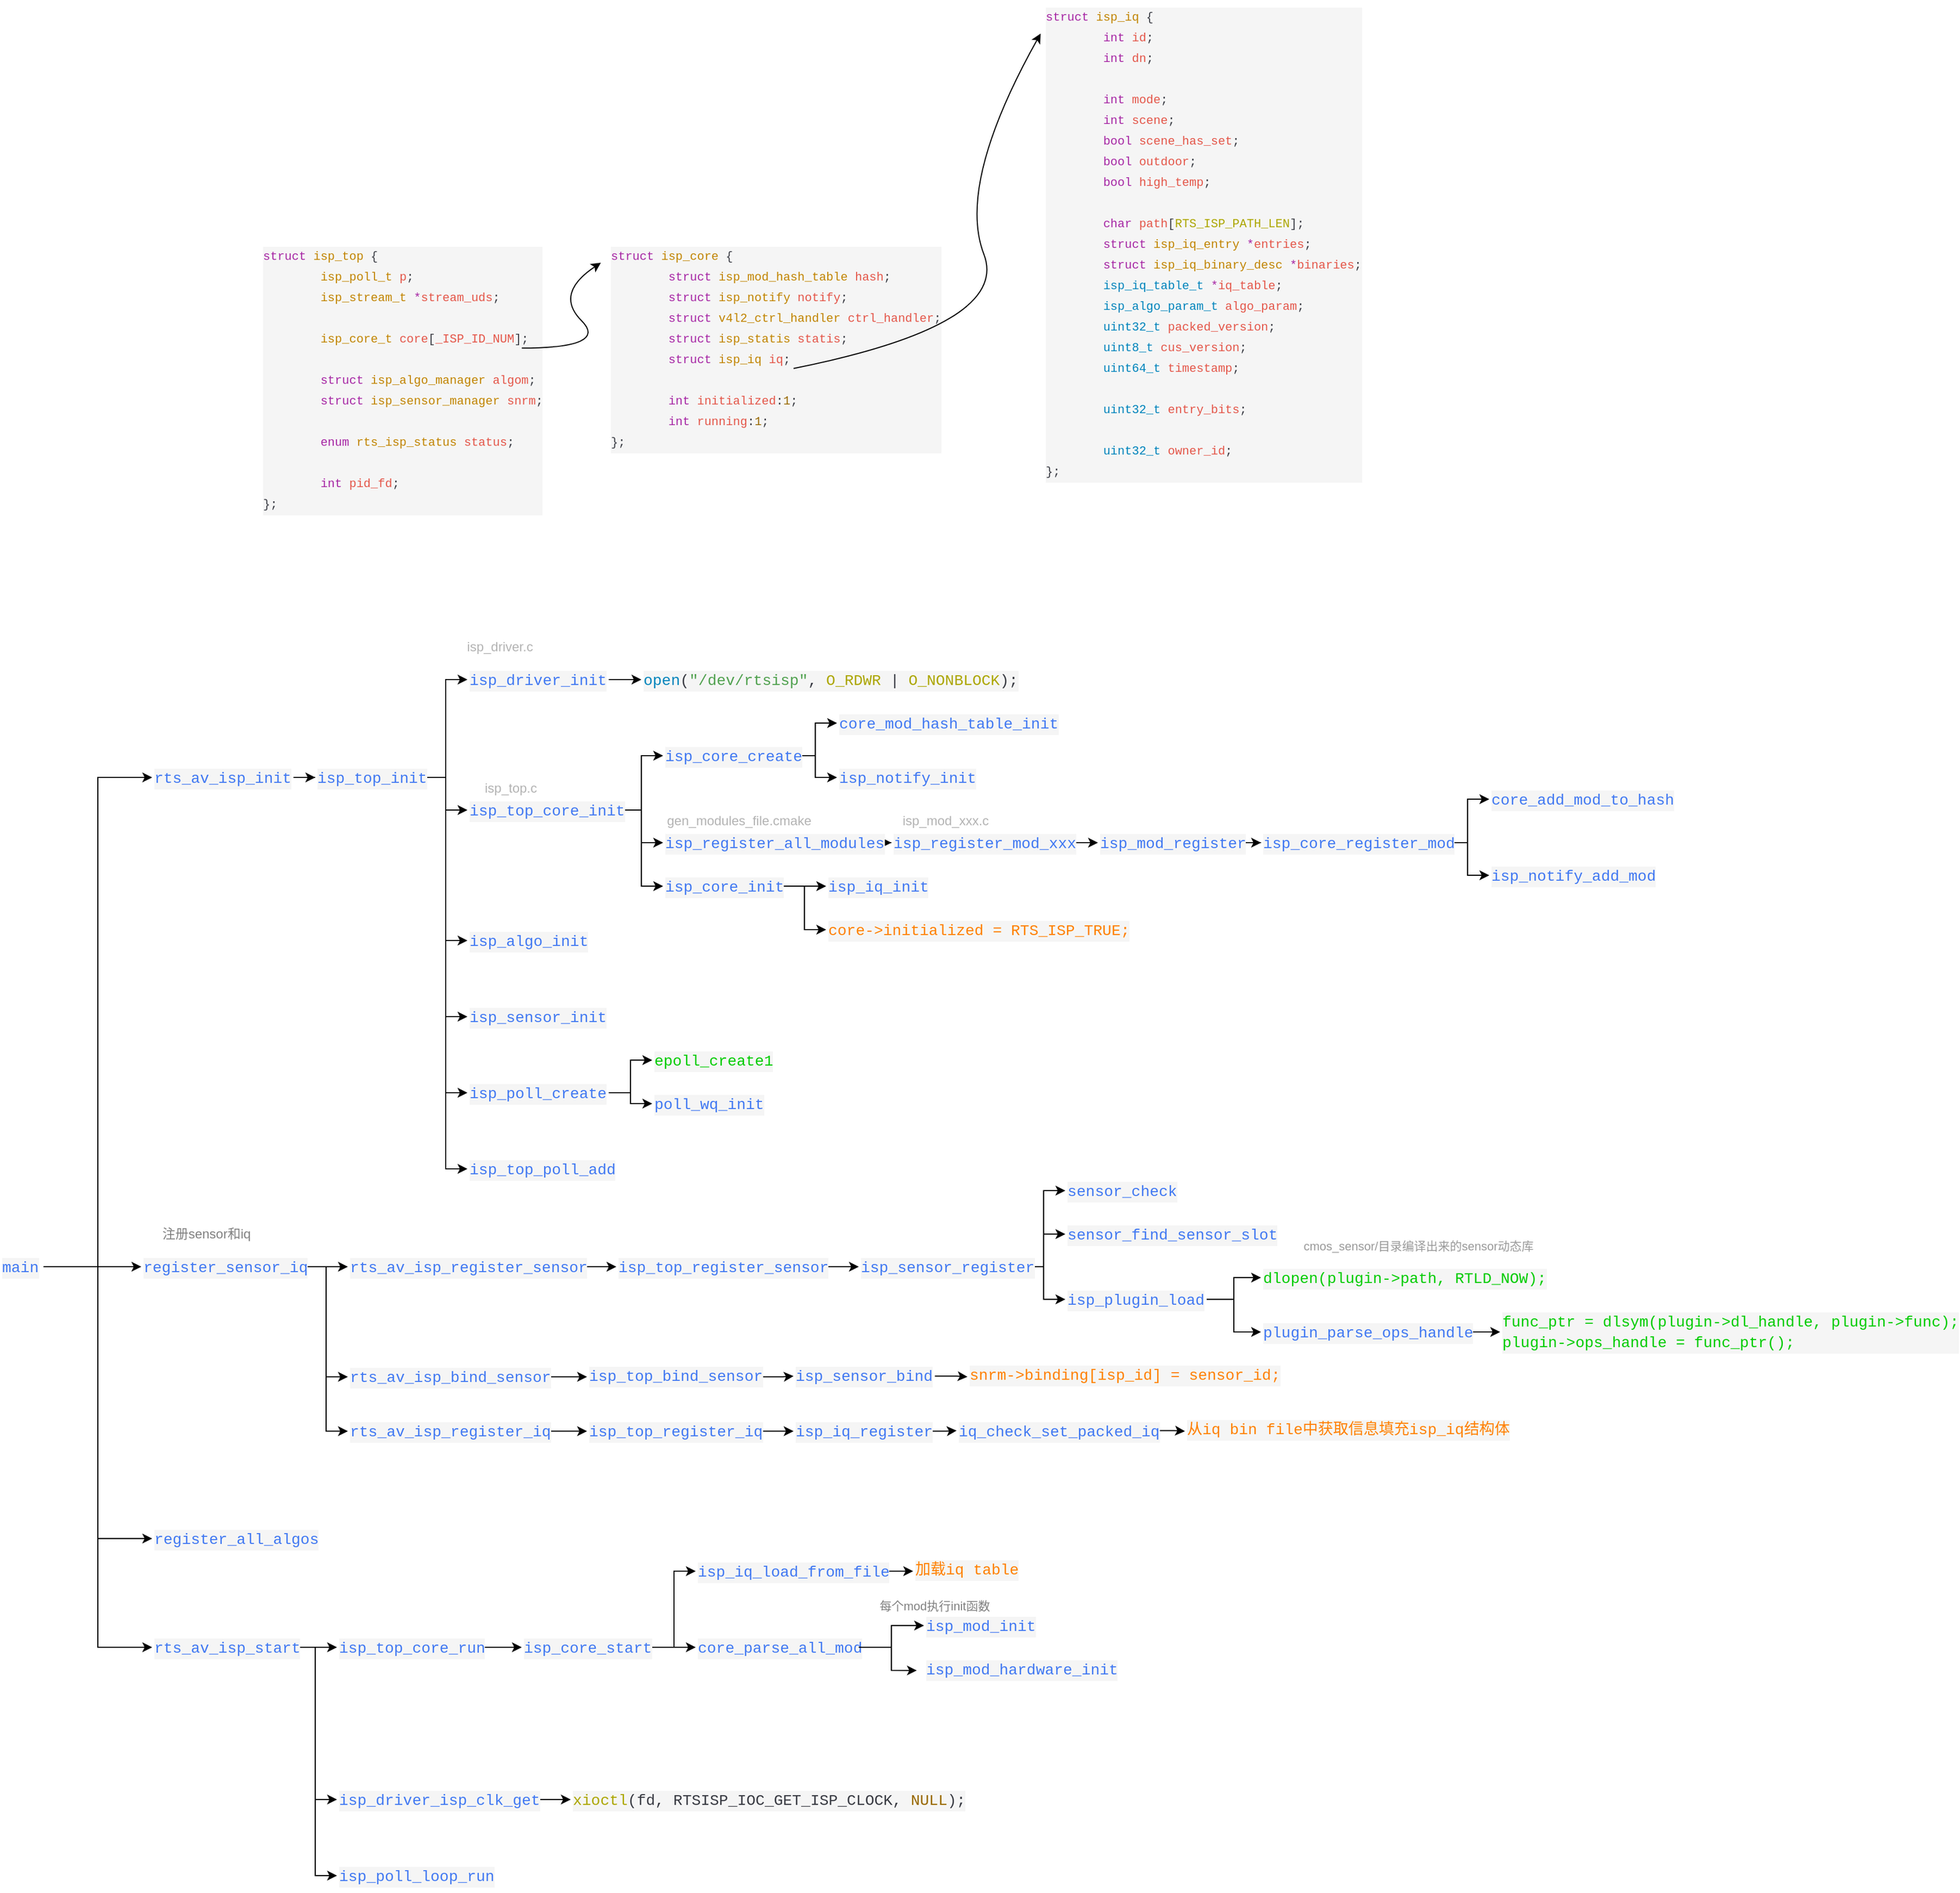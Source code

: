 <mxfile version="26.0.16">
  <diagram name="Page-1" id="7NI0cN8WIBlKeW79pLxh">
    <mxGraphModel dx="2026" dy="2276" grid="1" gridSize="10" guides="1" tooltips="1" connect="1" arrows="1" fold="1" page="1" pageScale="1" pageWidth="827" pageHeight="1169" math="0" shadow="0">
      <root>
        <mxCell id="0" />
        <mxCell id="1" parent="0" />
        <mxCell id="XKCDAz_21dTOhUU2t3bO-3" value="" style="edgeStyle=orthogonalEdgeStyle;rounded=0;orthogonalLoop=1;jettySize=auto;html=1;" parent="1" source="XKCDAz_21dTOhUU2t3bO-1" target="XKCDAz_21dTOhUU2t3bO-2" edge="1">
          <mxGeometry relative="1" as="geometry" />
        </mxCell>
        <mxCell id="XKCDAz_21dTOhUU2t3bO-1" value="&lt;div style=&quot;color: #383a42;background-color: #f5f5f5;font-family: Consolas, &#39;Courier New&#39;, monospace;font-weight: normal;font-size: 14px;line-height: 19px;white-space: pre;&quot;&gt;&lt;div&gt;&lt;span style=&quot;color: #4078f2;&quot;&gt;rts_av_isp_init&lt;/span&gt;&lt;/div&gt;&lt;/div&gt;" style="text;whiteSpace=wrap;html=1;" parent="1" vertex="1">
          <mxGeometry x="190" y="40" width="130" height="30" as="geometry" />
        </mxCell>
        <mxCell id="XKCDAz_21dTOhUU2t3bO-6" style="edgeStyle=orthogonalEdgeStyle;rounded=0;orthogonalLoop=1;jettySize=auto;html=1;exitX=1;exitY=0.5;exitDx=0;exitDy=0;entryX=0;entryY=0.5;entryDx=0;entryDy=0;" parent="1" source="XKCDAz_21dTOhUU2t3bO-2" target="XKCDAz_21dTOhUU2t3bO-4" edge="1">
          <mxGeometry relative="1" as="geometry" />
        </mxCell>
        <mxCell id="XKCDAz_21dTOhUU2t3bO-7" style="edgeStyle=orthogonalEdgeStyle;rounded=0;orthogonalLoop=1;jettySize=auto;html=1;exitX=1;exitY=0.5;exitDx=0;exitDy=0;entryX=0;entryY=0.5;entryDx=0;entryDy=0;" parent="1" source="XKCDAz_21dTOhUU2t3bO-2" target="XKCDAz_21dTOhUU2t3bO-5" edge="1">
          <mxGeometry relative="1" as="geometry" />
        </mxCell>
        <mxCell id="zwHW3op6i-iEvnCv9LnT-24" style="edgeStyle=orthogonalEdgeStyle;rounded=0;orthogonalLoop=1;jettySize=auto;html=1;exitX=1;exitY=0.5;exitDx=0;exitDy=0;entryX=0;entryY=0.5;entryDx=0;entryDy=0;" parent="1" source="XKCDAz_21dTOhUU2t3bO-2" target="zwHW3op6i-iEvnCv9LnT-23" edge="1">
          <mxGeometry relative="1" as="geometry" />
        </mxCell>
        <mxCell id="zwHW3op6i-iEvnCv9LnT-26" style="edgeStyle=orthogonalEdgeStyle;rounded=0;orthogonalLoop=1;jettySize=auto;html=1;exitX=1;exitY=0.5;exitDx=0;exitDy=0;entryX=0;entryY=0.5;entryDx=0;entryDy=0;" parent="1" source="XKCDAz_21dTOhUU2t3bO-2" target="zwHW3op6i-iEvnCv9LnT-25" edge="1">
          <mxGeometry relative="1" as="geometry" />
        </mxCell>
        <mxCell id="zwHW3op6i-iEvnCv9LnT-28" style="edgeStyle=orthogonalEdgeStyle;rounded=0;orthogonalLoop=1;jettySize=auto;html=1;exitX=1;exitY=0.5;exitDx=0;exitDy=0;entryX=0;entryY=0.5;entryDx=0;entryDy=0;" parent="1" source="XKCDAz_21dTOhUU2t3bO-2" target="zwHW3op6i-iEvnCv9LnT-27" edge="1">
          <mxGeometry relative="1" as="geometry" />
        </mxCell>
        <mxCell id="zwHW3op6i-iEvnCv9LnT-30" style="edgeStyle=orthogonalEdgeStyle;rounded=0;orthogonalLoop=1;jettySize=auto;html=1;exitX=1;exitY=0.5;exitDx=0;exitDy=0;entryX=0;entryY=0.5;entryDx=0;entryDy=0;" parent="1" source="XKCDAz_21dTOhUU2t3bO-2" target="zwHW3op6i-iEvnCv9LnT-29" edge="1">
          <mxGeometry relative="1" as="geometry" />
        </mxCell>
        <mxCell id="XKCDAz_21dTOhUU2t3bO-2" value="&lt;div style=&quot;color: #383a42;background-color: #f5f5f5;font-family: Consolas, &#39;Courier New&#39;, monospace;font-weight: normal;font-size: 14px;line-height: 19px;white-space: pre;&quot;&gt;&lt;div&gt;&lt;span style=&quot;color: #4078f2;&quot;&gt;isp_top_init&lt;/span&gt;&lt;/div&gt;&lt;/div&gt;" style="text;whiteSpace=wrap;html=1;" parent="1" vertex="1">
          <mxGeometry x="340" y="40" width="100" height="30" as="geometry" />
        </mxCell>
        <mxCell id="XKCDAz_21dTOhUU2t3bO-9" value="" style="edgeStyle=orthogonalEdgeStyle;rounded=0;orthogonalLoop=1;jettySize=auto;html=1;" parent="1" source="XKCDAz_21dTOhUU2t3bO-4" target="XKCDAz_21dTOhUU2t3bO-8" edge="1">
          <mxGeometry relative="1" as="geometry" />
        </mxCell>
        <mxCell id="XKCDAz_21dTOhUU2t3bO-4" value="&lt;div style=&quot;color: #383a42;background-color: #f5f5f5;font-family: Consolas, &#39;Courier New&#39;, monospace;font-weight: normal;font-size: 14px;line-height: 19px;white-space: pre;&quot;&gt;&lt;div&gt;&lt;span style=&quot;color: #4078f2;&quot;&gt;isp_driver_init&lt;/span&gt;&lt;/div&gt;&lt;/div&gt;" style="text;whiteSpace=wrap;html=1;" parent="1" vertex="1">
          <mxGeometry x="480" y="-50" width="130" height="30" as="geometry" />
        </mxCell>
        <mxCell id="zwHW3op6i-iEvnCv9LnT-2" style="edgeStyle=orthogonalEdgeStyle;rounded=0;orthogonalLoop=1;jettySize=auto;html=1;exitX=1;exitY=0.5;exitDx=0;exitDy=0;entryX=0;entryY=0.5;entryDx=0;entryDy=0;" parent="1" source="XKCDAz_21dTOhUU2t3bO-5" target="zwHW3op6i-iEvnCv9LnT-1" edge="1">
          <mxGeometry relative="1" as="geometry" />
        </mxCell>
        <mxCell id="zwHW3op6i-iEvnCv9LnT-4" style="edgeStyle=orthogonalEdgeStyle;rounded=0;orthogonalLoop=1;jettySize=auto;html=1;exitX=1;exitY=0.5;exitDx=0;exitDy=0;entryX=0;entryY=0.5;entryDx=0;entryDy=0;" parent="1" source="XKCDAz_21dTOhUU2t3bO-5" target="zwHW3op6i-iEvnCv9LnT-3" edge="1">
          <mxGeometry relative="1" as="geometry" />
        </mxCell>
        <mxCell id="zwHW3op6i-iEvnCv9LnT-6" style="edgeStyle=orthogonalEdgeStyle;rounded=0;orthogonalLoop=1;jettySize=auto;html=1;exitX=1;exitY=0.5;exitDx=0;exitDy=0;entryX=0;entryY=0.5;entryDx=0;entryDy=0;" parent="1" source="XKCDAz_21dTOhUU2t3bO-5" target="zwHW3op6i-iEvnCv9LnT-5" edge="1">
          <mxGeometry relative="1" as="geometry" />
        </mxCell>
        <mxCell id="XKCDAz_21dTOhUU2t3bO-5" value="&lt;div style=&quot;color: #383a42;background-color: #f5f5f5;font-family: Consolas, &#39;Courier New&#39;, monospace;font-weight: normal;font-size: 14px;line-height: 19px;white-space: pre;&quot;&gt;&lt;div&gt;&lt;span style=&quot;color: #4078f2;&quot;&gt;isp_top_core_init&lt;/span&gt;&lt;/div&gt;&lt;/div&gt;" style="text;whiteSpace=wrap;html=1;" parent="1" vertex="1">
          <mxGeometry x="480" y="70" width="140" height="30" as="geometry" />
        </mxCell>
        <mxCell id="XKCDAz_21dTOhUU2t3bO-8" value="&lt;div style=&quot;color: #383a42;background-color: #f5f5f5;font-family: Consolas, &#39;Courier New&#39;, monospace;font-weight: normal;font-size: 14px;line-height: 19px;white-space: pre;&quot;&gt;&lt;div&gt;&lt;span style=&quot;color: #0184bc;&quot;&gt;open&lt;/span&gt;&lt;span style=&quot;color: #383a42;&quot;&gt;(&lt;/span&gt;&lt;span style=&quot;color: #50a14f;&quot;&gt;&quot;/dev/rtsisp&quot;&lt;/span&gt;&lt;span style=&quot;color: #383a42;&quot;&gt;, &lt;/span&gt;&lt;span style=&quot;color: #aca600;&quot;&gt;O_RDWR&lt;/span&gt;&lt;span style=&quot;color: #383a42;&quot;&gt; &lt;/span&gt;&lt;span style=&quot;color: #383a42;&quot;&gt;|&lt;/span&gt;&lt;span style=&quot;color: #383a42;&quot;&gt; &lt;/span&gt;&lt;span style=&quot;color: #aca600;&quot;&gt;O_NONBLOCK&lt;/span&gt;&lt;span style=&quot;color: #383a42;&quot;&gt;);&lt;/span&gt;&lt;/div&gt;&lt;/div&gt;" style="text;whiteSpace=wrap;html=1;" parent="1" vertex="1">
          <mxGeometry x="640" y="-50" width="330" height="30" as="geometry" />
        </mxCell>
        <mxCell id="ht368XArrU7g4tb2RllO-55" style="edgeStyle=orthogonalEdgeStyle;rounded=0;orthogonalLoop=1;jettySize=auto;html=1;exitX=1;exitY=0.5;exitDx=0;exitDy=0;entryX=0;entryY=0.5;entryDx=0;entryDy=0;" parent="1" source="zwHW3op6i-iEvnCv9LnT-1" target="ht368XArrU7g4tb2RllO-53" edge="1">
          <mxGeometry relative="1" as="geometry" />
        </mxCell>
        <mxCell id="ht368XArrU7g4tb2RllO-56" style="edgeStyle=orthogonalEdgeStyle;rounded=0;orthogonalLoop=1;jettySize=auto;html=1;exitX=1;exitY=0.5;exitDx=0;exitDy=0;entryX=0;entryY=0.5;entryDx=0;entryDy=0;" parent="1" source="zwHW3op6i-iEvnCv9LnT-1" target="ht368XArrU7g4tb2RllO-54" edge="1">
          <mxGeometry relative="1" as="geometry" />
        </mxCell>
        <mxCell id="zwHW3op6i-iEvnCv9LnT-1" value="&lt;div style=&quot;color: #383a42;background-color: #f5f5f5;font-family: Consolas, &#39;Courier New&#39;, monospace;font-weight: normal;font-size: 14px;line-height: 19px;white-space: pre;&quot;&gt;&lt;div&gt;&lt;span style=&quot;color: #4078f2;&quot;&gt;isp_core_create&lt;/span&gt;&lt;/div&gt;&lt;/div&gt;" style="text;whiteSpace=wrap;html=1;" parent="1" vertex="1">
          <mxGeometry x="660" y="20" width="120" height="30" as="geometry" />
        </mxCell>
        <mxCell id="zwHW3op6i-iEvnCv9LnT-12" value="" style="edgeStyle=orthogonalEdgeStyle;rounded=0;orthogonalLoop=1;jettySize=auto;html=1;" parent="1" source="zwHW3op6i-iEvnCv9LnT-3" target="zwHW3op6i-iEvnCv9LnT-11" edge="1">
          <mxGeometry relative="1" as="geometry" />
        </mxCell>
        <mxCell id="zwHW3op6i-iEvnCv9LnT-3" value="&lt;div style=&quot;color: #383a42;background-color: #f5f5f5;font-family: Consolas, &#39;Courier New&#39;, monospace;font-weight: normal;font-size: 14px;line-height: 19px;white-space: pre;&quot;&gt;&lt;div&gt;&lt;span style=&quot;color: #4078f2;&quot;&gt;isp_register_all_modules&lt;/span&gt;&lt;/div&gt;&lt;/div&gt;" style="text;whiteSpace=wrap;html=1;" parent="1" vertex="1">
          <mxGeometry x="660" y="100" width="190" height="30" as="geometry" />
        </mxCell>
        <mxCell id="zwHW3op6i-iEvnCv9LnT-20" value="" style="edgeStyle=orthogonalEdgeStyle;rounded=0;orthogonalLoop=1;jettySize=auto;html=1;" parent="1" source="zwHW3op6i-iEvnCv9LnT-5" target="zwHW3op6i-iEvnCv9LnT-19" edge="1">
          <mxGeometry relative="1" as="geometry" />
        </mxCell>
        <mxCell id="zwHW3op6i-iEvnCv9LnT-22" style="edgeStyle=orthogonalEdgeStyle;rounded=0;orthogonalLoop=1;jettySize=auto;html=1;exitX=1;exitY=0.5;exitDx=0;exitDy=0;entryX=0;entryY=0.5;entryDx=0;entryDy=0;" parent="1" source="zwHW3op6i-iEvnCv9LnT-5" target="zwHW3op6i-iEvnCv9LnT-21" edge="1">
          <mxGeometry relative="1" as="geometry" />
        </mxCell>
        <mxCell id="zwHW3op6i-iEvnCv9LnT-5" value="&lt;div style=&quot;color: #383a42;background-color: #f5f5f5;font-family: Consolas, &#39;Courier New&#39;, monospace;font-weight: normal;font-size: 14px;line-height: 19px;white-space: pre;&quot;&gt;&lt;div&gt;&lt;span style=&quot;color: #4078f2;&quot;&gt;isp_core_init&lt;/span&gt;&lt;/div&gt;&lt;/div&gt;" style="text;whiteSpace=wrap;html=1;" parent="1" vertex="1">
          <mxGeometry x="660" y="140" width="110" height="30" as="geometry" />
        </mxCell>
        <mxCell id="zwHW3op6i-iEvnCv9LnT-7" value="&lt;font style=&quot;color: rgb(179, 179, 179);&quot;&gt;isp_top.c&lt;/font&gt;" style="text;html=1;align=center;verticalAlign=middle;whiteSpace=wrap;rounded=0;" parent="1" vertex="1">
          <mxGeometry x="490" y="50" width="60" height="30" as="geometry" />
        </mxCell>
        <mxCell id="zwHW3op6i-iEvnCv9LnT-8" value="&lt;font style=&quot;color: rgb(179, 179, 179);&quot;&gt;isp_driver.c&lt;/font&gt;" style="text;html=1;align=center;verticalAlign=middle;whiteSpace=wrap;rounded=0;" parent="1" vertex="1">
          <mxGeometry x="480" y="-80" width="60" height="30" as="geometry" />
        </mxCell>
        <mxCell id="zwHW3op6i-iEvnCv9LnT-10" value="&lt;font color=&quot;#b3b3b3&quot;&gt;gen_modules_file.cmake&lt;/font&gt;" style="text;html=1;align=center;verticalAlign=middle;whiteSpace=wrap;rounded=0;" parent="1" vertex="1">
          <mxGeometry x="650" y="80" width="160" height="30" as="geometry" />
        </mxCell>
        <mxCell id="zwHW3op6i-iEvnCv9LnT-15" value="" style="edgeStyle=orthogonalEdgeStyle;rounded=0;orthogonalLoop=1;jettySize=auto;html=1;" parent="1" source="zwHW3op6i-iEvnCv9LnT-11" target="zwHW3op6i-iEvnCv9LnT-14" edge="1">
          <mxGeometry relative="1" as="geometry" />
        </mxCell>
        <mxCell id="zwHW3op6i-iEvnCv9LnT-11" value="&lt;div style=&quot;color: rgb(56, 58, 66); background-color: rgb(245, 245, 245); font-family: Consolas, &amp;quot;Courier New&amp;quot;, monospace; font-weight: normal; font-size: 14px; line-height: 19px; white-space: pre;&quot;&gt;&lt;div&gt;&lt;span style=&quot;color: rgb(64, 120, 242);&quot;&gt;isp_register_mod_xxx&lt;/span&gt;&lt;/div&gt;&lt;/div&gt;" style="text;whiteSpace=wrap;html=1;" parent="1" vertex="1">
          <mxGeometry x="870" y="100" width="160" height="30" as="geometry" />
        </mxCell>
        <mxCell id="zwHW3op6i-iEvnCv9LnT-13" value="&lt;font color=&quot;#b3b3b3&quot;&gt;isp_mod_xxx.c&lt;/font&gt;" style="text;html=1;align=center;verticalAlign=middle;whiteSpace=wrap;rounded=0;" parent="1" vertex="1">
          <mxGeometry x="870" y="80" width="100" height="30" as="geometry" />
        </mxCell>
        <mxCell id="ht368XArrU7g4tb2RllO-47" value="" style="edgeStyle=orthogonalEdgeStyle;rounded=0;orthogonalLoop=1;jettySize=auto;html=1;" parent="1" source="zwHW3op6i-iEvnCv9LnT-14" target="ht368XArrU7g4tb2RllO-46" edge="1">
          <mxGeometry relative="1" as="geometry" />
        </mxCell>
        <mxCell id="zwHW3op6i-iEvnCv9LnT-14" value="&lt;div style=&quot;color: #383a42;background-color: #f5f5f5;font-family: Consolas, &#39;Courier New&#39;, monospace;font-weight: normal;font-size: 14px;line-height: 19px;white-space: pre;&quot;&gt;&lt;div&gt;&lt;span style=&quot;color: #4078f2;&quot;&gt;isp_mod_register&lt;/span&gt;&lt;/div&gt;&lt;/div&gt;" style="text;whiteSpace=wrap;html=1;" parent="1" vertex="1">
          <mxGeometry x="1060" y="100" width="130" height="30" as="geometry" />
        </mxCell>
        <mxCell id="zwHW3op6i-iEvnCv9LnT-16" value="&lt;div style=&quot;color: rgb(56, 58, 66); background-color: rgb(245, 245, 245); font-family: Consolas, &amp;quot;Courier New&amp;quot;, monospace; font-weight: normal; line-height: 19px; white-space: pre;&quot;&gt;&lt;div style=&quot;&quot;&gt;&lt;font style=&quot;font-size: 11px;&quot;&gt;&lt;span style=&quot;color: rgb(166, 38, 164);&quot;&gt;struct&lt;/span&gt;&lt;span style=&quot;color: rgb(56, 58, 66);&quot;&gt; &lt;/span&gt;&lt;span style=&quot;color: rgb(193, 132, 1);&quot;&gt;isp_top&lt;/span&gt;&lt;span style=&quot;color: rgb(56, 58, 66);&quot;&gt; {&lt;/span&gt;&lt;/font&gt;&lt;/div&gt;&lt;div style=&quot;&quot;&gt;&lt;font style=&quot;font-size: 11px;&quot;&gt;&lt;span style=&quot;color: rgb(56, 58, 66);&quot;&gt;&amp;nbsp; &amp;nbsp; &amp;nbsp; &amp;nbsp; &lt;/span&gt;&lt;span style=&quot;color: rgb(193, 132, 1);&quot;&gt;isp_poll_t&lt;/span&gt;&lt;span style=&quot;color: rgb(56, 58, 66);&quot;&gt; &lt;/span&gt;&lt;span style=&quot;color: rgb(228, 86, 73);&quot;&gt;p&lt;/span&gt;&lt;span style=&quot;color: rgb(56, 58, 66);&quot;&gt;;&lt;/span&gt;&lt;/font&gt;&lt;/div&gt;&lt;div style=&quot;&quot;&gt;&lt;font style=&quot;font-size: 11px;&quot;&gt;&lt;span style=&quot;color: rgb(56, 58, 66);&quot;&gt;&amp;nbsp; &amp;nbsp; &amp;nbsp; &amp;nbsp; &lt;/span&gt;&lt;span style=&quot;color: rgb(193, 132, 1);&quot;&gt;isp_stream_t&lt;/span&gt;&lt;span style=&quot;color: rgb(56, 58, 66);&quot;&gt; &lt;/span&gt;&lt;span style=&quot;color: rgb(166, 38, 164);&quot;&gt;*&lt;/span&gt;&lt;span style=&quot;color: rgb(228, 86, 73);&quot;&gt;stream_uds&lt;/span&gt;&lt;span style=&quot;color: rgb(56, 58, 66);&quot;&gt;;&lt;/span&gt;&lt;/font&gt;&lt;/div&gt;&lt;font style=&quot;font-size: 11px;&quot;&gt;&lt;br&gt;&lt;/font&gt;&lt;div style=&quot;&quot;&gt;&lt;font style=&quot;font-size: 11px;&quot;&gt;&lt;span style=&quot;color: rgb(56, 58, 66);&quot;&gt;&amp;nbsp; &amp;nbsp; &amp;nbsp; &amp;nbsp; &lt;/span&gt;&lt;span style=&quot;color: rgb(193, 132, 1);&quot;&gt;isp_core_t&lt;/span&gt;&lt;span style=&quot;color: rgb(56, 58, 66);&quot;&gt; &lt;/span&gt;&lt;span style=&quot;color: rgb(228, 86, 73);&quot;&gt;core&lt;/span&gt;&lt;span style=&quot;color: rgb(56, 58, 66);&quot;&gt;[&lt;/span&gt;&lt;span style=&quot;color: rgb(228, 86, 73);&quot;&gt;_ISP_ID_NUM&lt;/span&gt;&lt;span style=&quot;color: rgb(56, 58, 66);&quot;&gt;];&lt;/span&gt;&lt;/font&gt;&lt;/div&gt;&lt;font style=&quot;font-size: 11px;&quot;&gt;&lt;br&gt;&lt;/font&gt;&lt;div style=&quot;&quot;&gt;&lt;font style=&quot;font-size: 11px;&quot;&gt;&lt;span style=&quot;color: rgb(56, 58, 66);&quot;&gt;&amp;nbsp; &amp;nbsp; &amp;nbsp; &amp;nbsp; &lt;/span&gt;&lt;span style=&quot;color: rgb(166, 38, 164);&quot;&gt;struct&lt;/span&gt;&lt;span style=&quot;color: rgb(56, 58, 66);&quot;&gt; &lt;/span&gt;&lt;span style=&quot;color: rgb(193, 132, 1);&quot;&gt;isp_algo_manager&lt;/span&gt;&lt;span style=&quot;color: rgb(56, 58, 66);&quot;&gt; &lt;/span&gt;&lt;span style=&quot;color: rgb(228, 86, 73);&quot;&gt;algom&lt;/span&gt;&lt;span style=&quot;color: rgb(56, 58, 66);&quot;&gt;;&lt;/span&gt;&lt;/font&gt;&lt;/div&gt;&lt;div style=&quot;&quot;&gt;&lt;font style=&quot;font-size: 11px;&quot;&gt;&lt;span style=&quot;color: rgb(56, 58, 66);&quot;&gt;&amp;nbsp; &amp;nbsp; &amp;nbsp; &amp;nbsp; &lt;/span&gt;&lt;span style=&quot;color: rgb(166, 38, 164);&quot;&gt;struct&lt;/span&gt;&lt;span style=&quot;color: rgb(56, 58, 66);&quot;&gt; &lt;/span&gt;&lt;span style=&quot;color: rgb(193, 132, 1);&quot;&gt;isp_sensor_manager&lt;/span&gt;&lt;span style=&quot;color: rgb(56, 58, 66);&quot;&gt; &lt;/span&gt;&lt;span style=&quot;color: rgb(228, 86, 73);&quot;&gt;snrm&lt;/span&gt;&lt;span style=&quot;color: rgb(56, 58, 66);&quot;&gt;;&lt;/span&gt;&lt;/font&gt;&lt;/div&gt;&lt;font style=&quot;font-size: 11px;&quot;&gt;&lt;br&gt;&lt;/font&gt;&lt;div style=&quot;&quot;&gt;&lt;font style=&quot;font-size: 11px;&quot;&gt;&lt;span style=&quot;color: rgb(56, 58, 66);&quot;&gt;&amp;nbsp; &amp;nbsp; &amp;nbsp; &amp;nbsp; &lt;/span&gt;&lt;span style=&quot;color: rgb(166, 38, 164);&quot;&gt;enum&lt;/span&gt;&lt;span style=&quot;color: rgb(56, 58, 66);&quot;&gt; &lt;/span&gt;&lt;span style=&quot;color: rgb(193, 132, 1);&quot;&gt;rts_isp_status&lt;/span&gt;&lt;span style=&quot;color: rgb(56, 58, 66);&quot;&gt; &lt;/span&gt;&lt;span style=&quot;color: rgb(228, 86, 73);&quot;&gt;status&lt;/span&gt;&lt;span style=&quot;color: rgb(56, 58, 66);&quot;&gt;;&lt;/span&gt;&lt;/font&gt;&lt;/div&gt;&lt;font style=&quot;font-size: 11px;&quot;&gt;&lt;br&gt;&lt;/font&gt;&lt;div style=&quot;&quot;&gt;&lt;font style=&quot;font-size: 11px;&quot;&gt;&lt;span style=&quot;color: rgb(56, 58, 66);&quot;&gt;&amp;nbsp; &amp;nbsp; &amp;nbsp; &amp;nbsp; &lt;/span&gt;&lt;span style=&quot;color: rgb(166, 38, 164);&quot;&gt;int&lt;/span&gt;&lt;span style=&quot;color: rgb(56, 58, 66);&quot;&gt; &lt;/span&gt;&lt;span style=&quot;color: rgb(228, 86, 73);&quot;&gt;pid_fd&lt;/span&gt;&lt;span style=&quot;color: rgb(56, 58, 66);&quot;&gt;;&lt;/span&gt;&lt;/font&gt;&lt;/div&gt;&lt;div style=&quot;&quot;&gt;&lt;span style=&quot;color: rgb(56, 58, 66);&quot;&gt;&lt;font style=&quot;font-size: 11px;&quot;&gt;};&lt;/font&gt;&lt;/span&gt;&lt;/div&gt;&lt;/div&gt;" style="text;whiteSpace=wrap;html=1;" parent="1" vertex="1">
          <mxGeometry x="290" y="-440" width="250" height="260" as="geometry" />
        </mxCell>
        <mxCell id="zwHW3op6i-iEvnCv9LnT-17" value="&lt;div style=&quot;color: rgb(56, 58, 66); background-color: rgb(245, 245, 245); font-family: Consolas, &amp;quot;Courier New&amp;quot;, monospace; font-weight: normal; line-height: 19px; white-space: pre;&quot;&gt;&lt;div style=&quot;&quot;&gt;&lt;font style=&quot;font-size: 11px;&quot;&gt;&lt;span style=&quot;color: rgb(166, 38, 164);&quot;&gt;struct&lt;/span&gt;&lt;span style=&quot;color: rgb(56, 58, 66);&quot;&gt; &lt;/span&gt;&lt;span style=&quot;color: rgb(193, 132, 1);&quot;&gt;isp_core&lt;/span&gt;&lt;span style=&quot;color: rgb(56, 58, 66);&quot;&gt; {&lt;/span&gt;&lt;/font&gt;&lt;/div&gt;&lt;div style=&quot;&quot;&gt;&lt;font style=&quot;font-size: 11px;&quot;&gt;&lt;span style=&quot;color: rgb(56, 58, 66);&quot;&gt;&amp;nbsp; &amp;nbsp; &amp;nbsp; &amp;nbsp; &lt;/span&gt;&lt;span style=&quot;color: rgb(166, 38, 164);&quot;&gt;struct&lt;/span&gt;&lt;span style=&quot;color: rgb(56, 58, 66);&quot;&gt; &lt;/span&gt;&lt;span style=&quot;color: rgb(193, 132, 1);&quot;&gt;isp_mod_hash_table&lt;/span&gt;&lt;span style=&quot;color: rgb(56, 58, 66);&quot;&gt; &lt;/span&gt;&lt;span style=&quot;color: rgb(228, 86, 73);&quot;&gt;hash&lt;/span&gt;&lt;span style=&quot;color: rgb(56, 58, 66);&quot;&gt;;&lt;/span&gt;&lt;/font&gt;&lt;/div&gt;&lt;div style=&quot;&quot;&gt;&lt;font style=&quot;font-size: 11px;&quot;&gt;&lt;span style=&quot;color: rgb(56, 58, 66);&quot;&gt;&amp;nbsp; &amp;nbsp; &amp;nbsp; &amp;nbsp; &lt;/span&gt;&lt;span style=&quot;color: rgb(166, 38, 164);&quot;&gt;struct&lt;/span&gt;&lt;span style=&quot;color: rgb(56, 58, 66);&quot;&gt; &lt;/span&gt;&lt;span style=&quot;color: rgb(193, 132, 1);&quot;&gt;isp_notify&lt;/span&gt;&lt;span style=&quot;color: rgb(56, 58, 66);&quot;&gt; &lt;/span&gt;&lt;span style=&quot;color: rgb(228, 86, 73);&quot;&gt;notify&lt;/span&gt;&lt;span style=&quot;color: rgb(56, 58, 66);&quot;&gt;;&lt;/span&gt;&lt;/font&gt;&lt;/div&gt;&lt;div style=&quot;&quot;&gt;&lt;font style=&quot;font-size: 11px;&quot;&gt;&lt;span style=&quot;color: rgb(56, 58, 66);&quot;&gt;&amp;nbsp; &amp;nbsp; &amp;nbsp; &amp;nbsp; &lt;/span&gt;&lt;span style=&quot;color: rgb(166, 38, 164);&quot;&gt;struct&lt;/span&gt;&lt;span style=&quot;color: rgb(56, 58, 66);&quot;&gt; &lt;/span&gt;&lt;span style=&quot;color: rgb(193, 132, 1);&quot;&gt;v4l2_ctrl_handler&lt;/span&gt;&lt;span style=&quot;color: rgb(56, 58, 66);&quot;&gt; &lt;/span&gt;&lt;span style=&quot;color: rgb(228, 86, 73);&quot;&gt;ctrl_handler&lt;/span&gt;&lt;span style=&quot;color: rgb(56, 58, 66);&quot;&gt;;&lt;/span&gt;&lt;/font&gt;&lt;/div&gt;&lt;div style=&quot;&quot;&gt;&lt;font style=&quot;font-size: 11px;&quot;&gt;&lt;span style=&quot;color: rgb(56, 58, 66);&quot;&gt;&amp;nbsp; &amp;nbsp; &amp;nbsp; &amp;nbsp; &lt;/span&gt;&lt;span style=&quot;color: rgb(166, 38, 164);&quot;&gt;struct&lt;/span&gt;&lt;span style=&quot;color: rgb(56, 58, 66);&quot;&gt; &lt;/span&gt;&lt;span style=&quot;color: rgb(193, 132, 1);&quot;&gt;isp_statis&lt;/span&gt;&lt;span style=&quot;color: rgb(56, 58, 66);&quot;&gt; &lt;/span&gt;&lt;span style=&quot;color: rgb(228, 86, 73);&quot;&gt;statis&lt;/span&gt;&lt;span style=&quot;color: rgb(56, 58, 66);&quot;&gt;;&lt;/span&gt;&lt;/font&gt;&lt;/div&gt;&lt;div style=&quot;&quot;&gt;&lt;font style=&quot;font-size: 11px;&quot;&gt;&lt;span style=&quot;color: rgb(56, 58, 66);&quot;&gt;&amp;nbsp; &amp;nbsp; &amp;nbsp; &amp;nbsp; &lt;/span&gt;&lt;span style=&quot;color: rgb(166, 38, 164);&quot;&gt;struct&lt;/span&gt;&lt;span style=&quot;color: rgb(56, 58, 66);&quot;&gt; &lt;/span&gt;&lt;span style=&quot;color: rgb(193, 132, 1);&quot;&gt;isp_iq&lt;/span&gt;&lt;span style=&quot;color: rgb(56, 58, 66);&quot;&gt; &lt;/span&gt;&lt;span style=&quot;color: rgb(228, 86, 73);&quot;&gt;iq&lt;/span&gt;&lt;span style=&quot;color: rgb(56, 58, 66);&quot;&gt;;&lt;/span&gt;&lt;/font&gt;&lt;/div&gt;&lt;font style=&quot;font-size: 11px;&quot;&gt;&lt;br&gt;&lt;/font&gt;&lt;div style=&quot;&quot;&gt;&lt;font style=&quot;font-size: 11px;&quot;&gt;&lt;span style=&quot;color: rgb(56, 58, 66);&quot;&gt;&amp;nbsp; &amp;nbsp; &amp;nbsp; &amp;nbsp; &lt;/span&gt;&lt;span style=&quot;color: rgb(166, 38, 164);&quot;&gt;int&lt;/span&gt;&lt;span style=&quot;color: rgb(56, 58, 66);&quot;&gt; &lt;/span&gt;&lt;span style=&quot;color: rgb(228, 86, 73);&quot;&gt;initialized&lt;/span&gt;&lt;span style=&quot;color: rgb(56, 58, 66);&quot;&gt;:&lt;/span&gt;&lt;span style=&quot;color: rgb(152, 104, 1);&quot;&gt;1&lt;/span&gt;&lt;span style=&quot;color: rgb(56, 58, 66);&quot;&gt;;&lt;/span&gt;&lt;/font&gt;&lt;/div&gt;&lt;div style=&quot;&quot;&gt;&lt;font style=&quot;font-size: 11px;&quot;&gt;&lt;span style=&quot;color: rgb(56, 58, 66);&quot;&gt;&amp;nbsp; &amp;nbsp; &amp;nbsp; &amp;nbsp; &lt;/span&gt;&lt;span style=&quot;color: rgb(166, 38, 164);&quot;&gt;int&lt;/span&gt;&lt;span style=&quot;color: rgb(56, 58, 66);&quot;&gt; &lt;/span&gt;&lt;span style=&quot;color: rgb(228, 86, 73);&quot;&gt;running&lt;/span&gt;&lt;span style=&quot;color: rgb(56, 58, 66);&quot;&gt;:&lt;/span&gt;&lt;span style=&quot;color: rgb(152, 104, 1);&quot;&gt;1&lt;/span&gt;&lt;span style=&quot;color: rgb(56, 58, 66);&quot;&gt;;&lt;/span&gt;&lt;/font&gt;&lt;/div&gt;&lt;div style=&quot;&quot;&gt;&lt;span style=&quot;color: rgb(56, 58, 66);&quot;&gt;&lt;font style=&quot;font-size: 11px;&quot;&gt;};&lt;/font&gt;&lt;/span&gt;&lt;/div&gt;&lt;/div&gt;" style="text;whiteSpace=wrap;html=1;" parent="1" vertex="1">
          <mxGeometry x="610" y="-440" width="290" height="210" as="geometry" />
        </mxCell>
        <mxCell id="zwHW3op6i-iEvnCv9LnT-18" value="" style="curved=1;endArrow=classic;html=1;rounded=0;exitX=0.96;exitY=0.385;exitDx=0;exitDy=0;exitPerimeter=0;entryX=-0.025;entryY=0.103;entryDx=0;entryDy=0;entryPerimeter=0;" parent="1" source="zwHW3op6i-iEvnCv9LnT-16" target="zwHW3op6i-iEvnCv9LnT-17" edge="1">
          <mxGeometry width="50" height="50" relative="1" as="geometry">
            <mxPoint x="560" y="-340" as="sourcePoint" />
            <mxPoint x="620" y="-420" as="targetPoint" />
            <Array as="points">
              <mxPoint x="610" y="-340" />
              <mxPoint x="560" y="-390" />
            </Array>
          </mxGeometry>
        </mxCell>
        <mxCell id="zwHW3op6i-iEvnCv9LnT-19" value="&lt;div style=&quot;color: #383a42;background-color: #f5f5f5;font-family: Consolas, &#39;Courier New&#39;, monospace;font-weight: normal;font-size: 14px;line-height: 19px;white-space: pre;&quot;&gt;&lt;div&gt;&lt;span style=&quot;color: #4078f2;&quot;&gt;isp_iq_init&lt;/span&gt;&lt;/div&gt;&lt;/div&gt;" style="text;whiteSpace=wrap;html=1;" parent="1" vertex="1">
          <mxGeometry x="810" y="140" width="90" height="30" as="geometry" />
        </mxCell>
        <mxCell id="zwHW3op6i-iEvnCv9LnT-21" value="&lt;div style=&quot;background-color: rgb(245, 245, 245); font-family: Consolas, &amp;quot;Courier New&amp;quot;, monospace; font-weight: normal; font-size: 14px; line-height: 19px; white-space: pre;&quot;&gt;&lt;div style=&quot;&quot;&gt;&lt;font style=&quot;color: rgb(255, 128, 0);&quot;&gt;core-&amp;gt;initialized = RTS_ISP_TRUE;&lt;/font&gt;&lt;/div&gt;&lt;/div&gt;" style="text;whiteSpace=wrap;html=1;" parent="1" vertex="1">
          <mxGeometry x="810" y="180" width="260" height="30" as="geometry" />
        </mxCell>
        <mxCell id="zwHW3op6i-iEvnCv9LnT-23" value="&lt;div style=&quot;color: #383a42;background-color: #f5f5f5;font-family: Consolas, &#39;Courier New&#39;, monospace;font-weight: normal;font-size: 14px;line-height: 19px;white-space: pre;&quot;&gt;&lt;div&gt;&lt;span style=&quot;color: #4078f2;&quot;&gt;isp_algo_init&lt;/span&gt;&lt;/div&gt;&lt;/div&gt;" style="text;whiteSpace=wrap;html=1;" parent="1" vertex="1">
          <mxGeometry x="480" y="190" width="110" height="30" as="geometry" />
        </mxCell>
        <mxCell id="zwHW3op6i-iEvnCv9LnT-25" value="&lt;div style=&quot;color: #383a42;background-color: #f5f5f5;font-family: Consolas, &#39;Courier New&#39;, monospace;font-weight: normal;font-size: 14px;line-height: 19px;white-space: pre;&quot;&gt;&lt;div&gt;&lt;span style=&quot;color: #4078f2;&quot;&gt;isp_sensor_init&lt;/span&gt;&lt;/div&gt;&lt;/div&gt;" style="text;whiteSpace=wrap;html=1;" parent="1" vertex="1">
          <mxGeometry x="480" y="260" width="130" height="30" as="geometry" />
        </mxCell>
        <mxCell id="zwHW3op6i-iEvnCv9LnT-32" style="edgeStyle=orthogonalEdgeStyle;rounded=0;orthogonalLoop=1;jettySize=auto;html=1;exitX=1;exitY=0.5;exitDx=0;exitDy=0;entryX=0;entryY=0.5;entryDx=0;entryDy=0;" parent="1" source="zwHW3op6i-iEvnCv9LnT-27" target="zwHW3op6i-iEvnCv9LnT-31" edge="1">
          <mxGeometry relative="1" as="geometry" />
        </mxCell>
        <mxCell id="zwHW3op6i-iEvnCv9LnT-34" style="edgeStyle=orthogonalEdgeStyle;rounded=0;orthogonalLoop=1;jettySize=auto;html=1;exitX=1;exitY=0.5;exitDx=0;exitDy=0;entryX=0;entryY=0.5;entryDx=0;entryDy=0;" parent="1" source="zwHW3op6i-iEvnCv9LnT-27" target="zwHW3op6i-iEvnCv9LnT-33" edge="1">
          <mxGeometry relative="1" as="geometry" />
        </mxCell>
        <mxCell id="zwHW3op6i-iEvnCv9LnT-27" value="&lt;div style=&quot;color: #383a42;background-color: #f5f5f5;font-family: Consolas, &#39;Courier New&#39;, monospace;font-weight: normal;font-size: 14px;line-height: 19px;white-space: pre;&quot;&gt;&lt;div&gt;&lt;span style=&quot;color: #4078f2;&quot;&gt;isp_poll_create&lt;/span&gt;&lt;/div&gt;&lt;/div&gt;" style="text;whiteSpace=wrap;html=1;" parent="1" vertex="1">
          <mxGeometry x="480" y="330" width="130" height="30" as="geometry" />
        </mxCell>
        <mxCell id="zwHW3op6i-iEvnCv9LnT-29" value="&lt;div style=&quot;color: #383a42;background-color: #f5f5f5;font-family: Consolas, &#39;Courier New&#39;, monospace;font-weight: normal;font-size: 14px;line-height: 19px;white-space: pre;&quot;&gt;&lt;div&gt;&lt;span style=&quot;color: #4078f2;&quot;&gt;isp_top_poll_add&lt;/span&gt;&lt;/div&gt;&lt;/div&gt;" style="text;whiteSpace=wrap;html=1;" parent="1" vertex="1">
          <mxGeometry x="480" y="400" width="130" height="30" as="geometry" />
        </mxCell>
        <mxCell id="zwHW3op6i-iEvnCv9LnT-31" value="&lt;div style=&quot;background-color: rgb(245, 245, 245); font-family: Consolas, &amp;quot;Courier New&amp;quot;, monospace; font-weight: normal; font-size: 14px; line-height: 19px; white-space: pre;&quot;&gt;&lt;div style=&quot;&quot;&gt;&lt;span&gt;&lt;font style=&quot;color: rgb(0, 204, 0);&quot;&gt;epoll_create1&lt;/font&gt;&lt;/span&gt;&lt;/div&gt;&lt;/div&gt;" style="text;whiteSpace=wrap;html=1;" parent="1" vertex="1">
          <mxGeometry x="650" y="300" width="110" height="30" as="geometry" />
        </mxCell>
        <mxCell id="zwHW3op6i-iEvnCv9LnT-33" value="&lt;div style=&quot;color: #383a42;background-color: #f5f5f5;font-family: Consolas, &#39;Courier New&#39;, monospace;font-weight: normal;font-size: 14px;line-height: 19px;white-space: pre;&quot;&gt;&lt;div&gt;&lt;span style=&quot;color: #4078f2;&quot;&gt;poll_wq_init&lt;/span&gt;&lt;/div&gt;&lt;/div&gt;" style="text;whiteSpace=wrap;html=1;" parent="1" vertex="1">
          <mxGeometry x="650" y="340" width="100" height="30" as="geometry" />
        </mxCell>
        <mxCell id="ht368XArrU7g4tb2RllO-8" value="" style="edgeStyle=orthogonalEdgeStyle;rounded=0;orthogonalLoop=1;jettySize=auto;html=1;" parent="1" source="ht368XArrU7g4tb2RllO-2" target="ht368XArrU7g4tb2RllO-7" edge="1">
          <mxGeometry relative="1" as="geometry" />
        </mxCell>
        <mxCell id="ht368XArrU7g4tb2RllO-28" style="edgeStyle=orthogonalEdgeStyle;rounded=0;orthogonalLoop=1;jettySize=auto;html=1;exitX=1;exitY=0.5;exitDx=0;exitDy=0;entryX=0;entryY=0.5;entryDx=0;entryDy=0;" parent="1" source="ht368XArrU7g4tb2RllO-2" target="ht368XArrU7g4tb2RllO-26" edge="1">
          <mxGeometry relative="1" as="geometry" />
        </mxCell>
        <mxCell id="ht368XArrU7g4tb2RllO-29" style="edgeStyle=orthogonalEdgeStyle;rounded=0;orthogonalLoop=1;jettySize=auto;html=1;exitX=1;exitY=0.5;exitDx=0;exitDy=0;entryX=0;entryY=0.5;entryDx=0;entryDy=0;" parent="1" source="ht368XArrU7g4tb2RllO-2" target="ht368XArrU7g4tb2RllO-27" edge="1">
          <mxGeometry relative="1" as="geometry" />
        </mxCell>
        <mxCell id="ht368XArrU7g4tb2RllO-2" value="&lt;div style=&quot;color: #383a42;background-color: #f5f5f5;font-family: Consolas, &#39;Courier New&#39;, monospace;font-weight: normal;font-size: 14px;line-height: 19px;white-space: pre;&quot;&gt;&lt;div&gt;&lt;span style=&quot;color: #4078f2;&quot;&gt;register_sensor_iq&lt;/span&gt;&lt;/div&gt;&lt;/div&gt;" style="text;whiteSpace=wrap;html=1;" parent="1" vertex="1">
          <mxGeometry x="180" y="490" width="150" height="30" as="geometry" />
        </mxCell>
        <mxCell id="ht368XArrU7g4tb2RllO-5" style="edgeStyle=orthogonalEdgeStyle;rounded=0;orthogonalLoop=1;jettySize=auto;html=1;exitX=1;exitY=0.5;exitDx=0;exitDy=0;entryX=0;entryY=0.5;entryDx=0;entryDy=0;" parent="1" source="ht368XArrU7g4tb2RllO-4" target="XKCDAz_21dTOhUU2t3bO-1" edge="1">
          <mxGeometry relative="1" as="geometry" />
        </mxCell>
        <mxCell id="ht368XArrU7g4tb2RllO-6" style="edgeStyle=orthogonalEdgeStyle;rounded=0;orthogonalLoop=1;jettySize=auto;html=1;exitX=1;exitY=0.5;exitDx=0;exitDy=0;entryX=0;entryY=0.5;entryDx=0;entryDy=0;" parent="1" source="ht368XArrU7g4tb2RllO-4" target="ht368XArrU7g4tb2RllO-2" edge="1">
          <mxGeometry relative="1" as="geometry" />
        </mxCell>
        <mxCell id="ht368XArrU7g4tb2RllO-40" style="edgeStyle=orthogonalEdgeStyle;rounded=0;orthogonalLoop=1;jettySize=auto;html=1;exitX=1;exitY=0.5;exitDx=0;exitDy=0;entryX=0;entryY=0.5;entryDx=0;entryDy=0;" parent="1" source="ht368XArrU7g4tb2RllO-4" target="ht368XArrU7g4tb2RllO-39" edge="1">
          <mxGeometry relative="1" as="geometry" />
        </mxCell>
        <mxCell id="ht368XArrU7g4tb2RllO-41" style="edgeStyle=orthogonalEdgeStyle;rounded=0;orthogonalLoop=1;jettySize=auto;html=1;exitX=1;exitY=0.5;exitDx=0;exitDy=0;entryX=0;entryY=0.5;entryDx=0;entryDy=0;" parent="1" source="ht368XArrU7g4tb2RllO-4" target="ht368XArrU7g4tb2RllO-38" edge="1">
          <mxGeometry relative="1" as="geometry" />
        </mxCell>
        <mxCell id="ht368XArrU7g4tb2RllO-4" value="&lt;div style=&quot;color: rgb(56, 58, 66); background-color: rgb(245, 245, 245); font-family: Consolas, &amp;quot;Courier New&amp;quot;, monospace; font-weight: normal; font-size: 14px; line-height: 19px; white-space: pre;&quot;&gt;&lt;div&gt;&lt;span style=&quot;color: rgb(64, 120, 242);&quot;&gt;main&lt;/span&gt;&lt;/div&gt;&lt;/div&gt;" style="text;whiteSpace=wrap;html=1;" parent="1" vertex="1">
          <mxGeometry x="50" y="490" width="40" height="30" as="geometry" />
        </mxCell>
        <mxCell id="ht368XArrU7g4tb2RllO-10" value="" style="edgeStyle=orthogonalEdgeStyle;rounded=0;orthogonalLoop=1;jettySize=auto;html=1;" parent="1" source="ht368XArrU7g4tb2RllO-7" target="ht368XArrU7g4tb2RllO-9" edge="1">
          <mxGeometry relative="1" as="geometry" />
        </mxCell>
        <mxCell id="ht368XArrU7g4tb2RllO-7" value="&lt;div style=&quot;color: #383a42;background-color: #f5f5f5;font-family: Consolas, &#39;Courier New&#39;, monospace;font-weight: normal;font-size: 14px;line-height: 19px;white-space: pre;&quot;&gt;&lt;div&gt;&lt;span style=&quot;color: #4078f2;&quot;&gt;rts_av_isp_register_sensor&lt;/span&gt;&lt;/div&gt;&lt;/div&gt;" style="text;whiteSpace=wrap;html=1;" parent="1" vertex="1">
          <mxGeometry x="370" y="490" width="210" height="30" as="geometry" />
        </mxCell>
        <mxCell id="ht368XArrU7g4tb2RllO-12" value="" style="edgeStyle=orthogonalEdgeStyle;rounded=0;orthogonalLoop=1;jettySize=auto;html=1;" parent="1" source="ht368XArrU7g4tb2RllO-9" target="ht368XArrU7g4tb2RllO-11" edge="1">
          <mxGeometry relative="1" as="geometry" />
        </mxCell>
        <mxCell id="ht368XArrU7g4tb2RllO-9" value="&lt;div style=&quot;color: #383a42;background-color: #f5f5f5;font-family: Consolas, &#39;Courier New&#39;, monospace;font-weight: normal;font-size: 14px;line-height: 19px;white-space: pre;&quot;&gt;&lt;div&gt;&lt;span style=&quot;color: #4078f2;&quot;&gt;isp_top_register_sensor&lt;/span&gt;&lt;/div&gt;&lt;/div&gt;" style="text;whiteSpace=wrap;html=1;" parent="1" vertex="1">
          <mxGeometry x="617" y="490" width="183" height="30" as="geometry" />
        </mxCell>
        <mxCell id="ht368XArrU7g4tb2RllO-16" style="edgeStyle=orthogonalEdgeStyle;rounded=0;orthogonalLoop=1;jettySize=auto;html=1;exitX=1;exitY=0.5;exitDx=0;exitDy=0;entryX=0;entryY=0.5;entryDx=0;entryDy=0;" parent="1" source="ht368XArrU7g4tb2RllO-11" target="ht368XArrU7g4tb2RllO-13" edge="1">
          <mxGeometry relative="1" as="geometry" />
        </mxCell>
        <mxCell id="ht368XArrU7g4tb2RllO-17" style="edgeStyle=orthogonalEdgeStyle;rounded=0;orthogonalLoop=1;jettySize=auto;html=1;exitX=1;exitY=0.5;exitDx=0;exitDy=0;entryX=0;entryY=0.5;entryDx=0;entryDy=0;" parent="1" source="ht368XArrU7g4tb2RllO-11" target="ht368XArrU7g4tb2RllO-14" edge="1">
          <mxGeometry relative="1" as="geometry" />
        </mxCell>
        <mxCell id="ht368XArrU7g4tb2RllO-18" style="edgeStyle=orthogonalEdgeStyle;rounded=0;orthogonalLoop=1;jettySize=auto;html=1;exitX=1;exitY=0.5;exitDx=0;exitDy=0;entryX=0;entryY=0.5;entryDx=0;entryDy=0;" parent="1" source="ht368XArrU7g4tb2RllO-11" target="ht368XArrU7g4tb2RllO-15" edge="1">
          <mxGeometry relative="1" as="geometry" />
        </mxCell>
        <mxCell id="ht368XArrU7g4tb2RllO-11" value="&lt;div style=&quot;color: #383a42;background-color: #f5f5f5;font-family: Consolas, &#39;Courier New&#39;, monospace;font-weight: normal;font-size: 14px;line-height: 19px;white-space: pre;&quot;&gt;&lt;div&gt;&lt;span style=&quot;color: #4078f2;&quot;&gt;isp_sensor_register&lt;/span&gt;&lt;/div&gt;&lt;/div&gt;" style="text;whiteSpace=wrap;html=1;" parent="1" vertex="1">
          <mxGeometry x="840" y="490" width="150" height="30" as="geometry" />
        </mxCell>
        <mxCell id="ht368XArrU7g4tb2RllO-13" value="&lt;div style=&quot;color: #383a42;background-color: #f5f5f5;font-family: Consolas, &#39;Courier New&#39;, monospace;font-weight: normal;font-size: 14px;line-height: 19px;white-space: pre;&quot;&gt;&lt;div&gt;&lt;span style=&quot;color: #4078f2;&quot;&gt;sensor_check&lt;/span&gt;&lt;/div&gt;&lt;/div&gt;" style="text;whiteSpace=wrap;html=1;" parent="1" vertex="1">
          <mxGeometry x="1030" y="420" width="100" height="30" as="geometry" />
        </mxCell>
        <mxCell id="ht368XArrU7g4tb2RllO-14" value="&lt;div style=&quot;color: #383a42;background-color: #f5f5f5;font-family: Consolas, &#39;Courier New&#39;, monospace;font-weight: normal;font-size: 14px;line-height: 19px;white-space: pre;&quot;&gt;&lt;div&gt;&lt;span style=&quot;color: #4078f2;&quot;&gt;sensor_find_sensor_slot&lt;/span&gt;&lt;/div&gt;&lt;/div&gt;" style="text;whiteSpace=wrap;html=1;" parent="1" vertex="1">
          <mxGeometry x="1030" y="460" width="190" height="30" as="geometry" />
        </mxCell>
        <mxCell id="ht368XArrU7g4tb2RllO-23" style="edgeStyle=orthogonalEdgeStyle;rounded=0;orthogonalLoop=1;jettySize=auto;html=1;exitX=1;exitY=0.5;exitDx=0;exitDy=0;entryX=0;entryY=0.5;entryDx=0;entryDy=0;" parent="1" source="ht368XArrU7g4tb2RllO-15" target="ht368XArrU7g4tb2RllO-19" edge="1">
          <mxGeometry relative="1" as="geometry" />
        </mxCell>
        <mxCell id="ht368XArrU7g4tb2RllO-24" style="edgeStyle=orthogonalEdgeStyle;rounded=0;orthogonalLoop=1;jettySize=auto;html=1;exitX=1;exitY=0.5;exitDx=0;exitDy=0;entryX=0;entryY=0.5;entryDx=0;entryDy=0;" parent="1" source="ht368XArrU7g4tb2RllO-15" target="ht368XArrU7g4tb2RllO-20" edge="1">
          <mxGeometry relative="1" as="geometry" />
        </mxCell>
        <mxCell id="ht368XArrU7g4tb2RllO-15" value="&lt;div style=&quot;color: #383a42;background-color: #f5f5f5;font-family: Consolas, &#39;Courier New&#39;, monospace;font-weight: normal;font-size: 14px;line-height: 19px;white-space: pre;&quot;&gt;&lt;div&gt;&lt;span style=&quot;color: #4078f2;&quot;&gt;isp_plugin_load&lt;/span&gt;&lt;/div&gt;&lt;/div&gt;" style="text;whiteSpace=wrap;html=1;" parent="1" vertex="1">
          <mxGeometry x="1030" y="520" width="130" height="30" as="geometry" />
        </mxCell>
        <mxCell id="ht368XArrU7g4tb2RllO-19" value="&lt;div style=&quot;background-color: rgb(245, 245, 245); font-family: Consolas, &amp;quot;Courier New&amp;quot;, monospace; font-weight: normal; font-size: 14px; line-height: 19px; white-space: pre;&quot;&gt;&lt;div style=&quot;&quot;&gt;&lt;font style=&quot;color: rgb(0, 204, 0);&quot;&gt;&lt;span&gt;dlopen&lt;/span&gt;&lt;span&gt;(&lt;/span&gt;&lt;span&gt;plugin&lt;/span&gt;&lt;span&gt;-&amp;gt;&lt;/span&gt;&lt;span&gt;path&lt;/span&gt;&lt;span&gt;, &lt;/span&gt;&lt;span&gt;RTLD_NOW&lt;/span&gt;&lt;span&gt;);&lt;/span&gt;&lt;/font&gt;&lt;/div&gt;&lt;/div&gt;" style="text;whiteSpace=wrap;html=1;" parent="1" vertex="1">
          <mxGeometry x="1210" y="500" width="250" height="30" as="geometry" />
        </mxCell>
        <mxCell id="ht368XArrU7g4tb2RllO-22" value="" style="edgeStyle=orthogonalEdgeStyle;rounded=0;orthogonalLoop=1;jettySize=auto;html=1;" parent="1" source="ht368XArrU7g4tb2RllO-20" target="ht368XArrU7g4tb2RllO-21" edge="1">
          <mxGeometry relative="1" as="geometry" />
        </mxCell>
        <mxCell id="ht368XArrU7g4tb2RllO-20" value="&lt;div style=&quot;color: #383a42;background-color: #f5f5f5;font-family: Consolas, &#39;Courier New&#39;, monospace;font-weight: normal;font-size: 14px;line-height: 19px;white-space: pre;&quot;&gt;&lt;div&gt;&lt;span style=&quot;color: #4078f2;&quot;&gt;plugin_parse_ops_handle&lt;/span&gt;&lt;/div&gt;&lt;/div&gt;" style="text;whiteSpace=wrap;html=1;" parent="1" vertex="1">
          <mxGeometry x="1210" y="550" width="190" height="30" as="geometry" />
        </mxCell>
        <mxCell id="ht368XArrU7g4tb2RllO-21" value="&lt;div style=&quot;background-color: rgb(245, 245, 245); font-family: Consolas, &amp;quot;Courier New&amp;quot;, monospace; font-weight: normal; font-size: 14px; line-height: 19px; white-space: pre;&quot;&gt;&lt;div style=&quot;&quot;&gt;&lt;font style=&quot;color: rgb(0, 204, 0);&quot;&gt;func_ptr = dlsym(plugin-&amp;gt;dl_handle, plugin-&amp;gt;func);&lt;/font&gt;&lt;/div&gt;&lt;div style=&quot;&quot;&gt;&lt;font style=&quot;color: rgb(0, 204, 0);&quot;&gt;&lt;div style=&quot;line-height: 19px;&quot;&gt;plugin-&amp;gt;ops_handle = func_ptr();&lt;/div&gt;&lt;/font&gt;&lt;/div&gt;&lt;/div&gt;" style="text;whiteSpace=wrap;html=1;" parent="1" vertex="1">
          <mxGeometry x="1430" y="540" width="390" height="50" as="geometry" />
        </mxCell>
        <mxCell id="ht368XArrU7g4tb2RllO-25" value="&lt;font style=&quot;font-size: 11px; color: rgb(153, 153, 153);&quot;&gt;cmos_sensor/目录编译出来的sensor动态库&lt;/font&gt;" style="text;html=1;align=center;verticalAlign=middle;whiteSpace=wrap;rounded=0;" parent="1" vertex="1">
          <mxGeometry x="1230" y="471" width="250" height="30" as="geometry" />
        </mxCell>
        <mxCell id="ht368XArrU7g4tb2RllO-31" value="" style="edgeStyle=orthogonalEdgeStyle;rounded=0;orthogonalLoop=1;jettySize=auto;html=1;" parent="1" source="ht368XArrU7g4tb2RllO-26" target="ht368XArrU7g4tb2RllO-30" edge="1">
          <mxGeometry relative="1" as="geometry" />
        </mxCell>
        <mxCell id="ht368XArrU7g4tb2RllO-26" value="&lt;div style=&quot;color: #383a42;background-color: #f5f5f5;font-family: Consolas, &#39;Courier New&#39;, monospace;font-weight: normal;font-size: 14px;line-height: 19px;white-space: pre;&quot;&gt;&lt;div&gt;&lt;span style=&quot;color: #4078f2;&quot;&gt;rts_av_isp_bind_sensor&lt;/span&gt;&lt;/div&gt;&lt;/div&gt;" style="text;whiteSpace=wrap;html=1;" parent="1" vertex="1">
          <mxGeometry x="370" y="591.25" width="180" height="30" as="geometry" />
        </mxCell>
        <mxCell id="ht368XArrU7g4tb2RllO-33" value="" style="edgeStyle=orthogonalEdgeStyle;rounded=0;orthogonalLoop=1;jettySize=auto;html=1;" parent="1" source="ht368XArrU7g4tb2RllO-27" target="ht368XArrU7g4tb2RllO-32" edge="1">
          <mxGeometry relative="1" as="geometry" />
        </mxCell>
        <mxCell id="ht368XArrU7g4tb2RllO-27" value="&lt;div style=&quot;color: #383a42;background-color: #f5f5f5;font-family: Consolas, &#39;Courier New&#39;, monospace;font-weight: normal;font-size: 14px;line-height: 19px;white-space: pre;&quot;&gt;&lt;div&gt;&lt;span style=&quot;color: #4078f2;&quot;&gt;rts_av_isp_register_iq&lt;/span&gt;&lt;/div&gt;&lt;/div&gt;" style="text;whiteSpace=wrap;html=1;" parent="1" vertex="1">
          <mxGeometry x="370" y="641.25" width="180" height="30" as="geometry" />
        </mxCell>
        <mxCell id="ht368XArrU7g4tb2RllO-35" value="" style="edgeStyle=orthogonalEdgeStyle;rounded=0;orthogonalLoop=1;jettySize=auto;html=1;" parent="1" source="ht368XArrU7g4tb2RllO-30" target="ht368XArrU7g4tb2RllO-34" edge="1">
          <mxGeometry relative="1" as="geometry" />
        </mxCell>
        <mxCell id="ht368XArrU7g4tb2RllO-30" value="&lt;div style=&quot;color: #383a42;background-color: #f5f5f5;font-family: Consolas, &#39;Courier New&#39;, monospace;font-weight: normal;font-size: 14px;line-height: 19px;white-space: pre;&quot;&gt;&lt;div&gt;&lt;span style=&quot;color: #4078f2;&quot;&gt;isp_top_bind_sensor&lt;/span&gt;&lt;/div&gt;&lt;/div&gt;" style="text;whiteSpace=wrap;html=1;" parent="1" vertex="1">
          <mxGeometry x="590" y="590" width="160" height="32.5" as="geometry" />
        </mxCell>
        <mxCell id="ndd3EkNMUoFdSmk4QpKc-12" style="edgeStyle=orthogonalEdgeStyle;rounded=0;orthogonalLoop=1;jettySize=auto;html=1;exitX=1;exitY=0.5;exitDx=0;exitDy=0;entryX=0;entryY=0.5;entryDx=0;entryDy=0;" edge="1" parent="1" source="ht368XArrU7g4tb2RllO-32" target="ndd3EkNMUoFdSmk4QpKc-11">
          <mxGeometry relative="1" as="geometry" />
        </mxCell>
        <mxCell id="ht368XArrU7g4tb2RllO-32" value="&lt;div style=&quot;color: #383a42;background-color: #f5f5f5;font-family: Consolas, &#39;Courier New&#39;, monospace;font-weight: normal;font-size: 14px;line-height: 19px;white-space: pre;&quot;&gt;&lt;div&gt;&lt;span style=&quot;color: #4078f2;&quot;&gt;isp_top_register_iq&lt;/span&gt;&lt;/div&gt;&lt;/div&gt;" style="text;whiteSpace=wrap;html=1;" parent="1" vertex="1">
          <mxGeometry x="590" y="641.25" width="160" height="30" as="geometry" />
        </mxCell>
        <mxCell id="ht368XArrU7g4tb2RllO-37" value="" style="edgeStyle=orthogonalEdgeStyle;rounded=0;orthogonalLoop=1;jettySize=auto;html=1;" parent="1" source="ht368XArrU7g4tb2RllO-34" target="ht368XArrU7g4tb2RllO-36" edge="1">
          <mxGeometry relative="1" as="geometry" />
        </mxCell>
        <mxCell id="ht368XArrU7g4tb2RllO-34" value="&lt;div style=&quot;color: #383a42;background-color: #f5f5f5;font-family: Consolas, &#39;Courier New&#39;, monospace;font-weight: normal;font-size: 14px;line-height: 19px;white-space: pre;&quot;&gt;&lt;div&gt;&lt;span style=&quot;color: #4078f2;&quot;&gt;isp_sensor_bind&lt;/span&gt;&lt;/div&gt;&lt;/div&gt;" style="text;whiteSpace=wrap;html=1;" parent="1" vertex="1">
          <mxGeometry x="780" y="590" width="130" height="31.25" as="geometry" />
        </mxCell>
        <mxCell id="ht368XArrU7g4tb2RllO-36" value="&lt;div style=&quot;background-color: rgb(245, 245, 245); font-family: Consolas, &amp;quot;Courier New&amp;quot;, monospace; font-weight: normal; font-size: 14px; line-height: 19px; white-space: pre;&quot;&gt;&lt;div style=&quot;&quot;&gt;&lt;font style=&quot;color: rgb(255, 128, 0);&quot;&gt;&lt;span&gt;snrm&lt;/span&gt;&lt;span&gt;-&amp;gt;&lt;/span&gt;&lt;span&gt;binding&lt;/span&gt;&lt;span&gt;[&lt;/span&gt;&lt;span&gt;isp_id&lt;/span&gt;&lt;span&gt;] &lt;/span&gt;&lt;span&gt;=&lt;/span&gt;&lt;span&gt; &lt;/span&gt;&lt;span&gt;sensor_id&lt;/span&gt;&lt;span&gt;;&lt;/span&gt;&lt;/font&gt;&lt;/div&gt;&lt;/div&gt;" style="text;whiteSpace=wrap;html=1;" parent="1" vertex="1">
          <mxGeometry x="940" y="589.38" width="270" height="33.75" as="geometry" />
        </mxCell>
        <mxCell id="ht368XArrU7g4tb2RllO-43" value="" style="edgeStyle=orthogonalEdgeStyle;rounded=0;orthogonalLoop=1;jettySize=auto;html=1;" parent="1" source="ht368XArrU7g4tb2RllO-38" target="ht368XArrU7g4tb2RllO-42" edge="1">
          <mxGeometry relative="1" as="geometry" />
        </mxCell>
        <mxCell id="ndd3EkNMUoFdSmk4QpKc-2" style="edgeStyle=orthogonalEdgeStyle;rounded=0;orthogonalLoop=1;jettySize=auto;html=1;exitX=1;exitY=0.5;exitDx=0;exitDy=0;entryX=0;entryY=0.5;entryDx=0;entryDy=0;" edge="1" parent="1" source="ht368XArrU7g4tb2RllO-38" target="ndd3EkNMUoFdSmk4QpKc-1">
          <mxGeometry relative="1" as="geometry" />
        </mxCell>
        <mxCell id="ndd3EkNMUoFdSmk4QpKc-4" style="edgeStyle=orthogonalEdgeStyle;rounded=0;orthogonalLoop=1;jettySize=auto;html=1;exitX=1;exitY=0.5;exitDx=0;exitDy=0;entryX=0;entryY=0.5;entryDx=0;entryDy=0;" edge="1" parent="1" source="ht368XArrU7g4tb2RllO-38" target="ndd3EkNMUoFdSmk4QpKc-3">
          <mxGeometry relative="1" as="geometry" />
        </mxCell>
        <mxCell id="ht368XArrU7g4tb2RllO-38" value="&lt;div style=&quot;color: #383a42;background-color: #f5f5f5;font-family: Consolas, &#39;Courier New&#39;, monospace;font-weight: normal;font-size: 14px;line-height: 19px;white-space: pre;&quot;&gt;&lt;div&gt;&lt;span style=&quot;color: #4078f2;&quot;&gt;rts_av_isp_start&lt;/span&gt;&lt;/div&gt;&lt;/div&gt;" style="text;whiteSpace=wrap;html=1;" parent="1" vertex="1">
          <mxGeometry x="190" y="840" width="130" height="30" as="geometry" />
        </mxCell>
        <mxCell id="ht368XArrU7g4tb2RllO-39" value="&lt;div style=&quot;color: #383a42;background-color: #f5f5f5;font-family: Consolas, &#39;Courier New&#39;, monospace;font-weight: normal;font-size: 14px;line-height: 19px;white-space: pre;&quot;&gt;&lt;div&gt;&lt;span style=&quot;color: #4078f2;&quot;&gt;register_all_algos&lt;/span&gt;&lt;/div&gt;&lt;/div&gt;" style="text;whiteSpace=wrap;html=1;" parent="1" vertex="1">
          <mxGeometry x="190" y="740" width="150" height="30" as="geometry" />
        </mxCell>
        <mxCell id="ht368XArrU7g4tb2RllO-45" value="" style="edgeStyle=orthogonalEdgeStyle;rounded=0;orthogonalLoop=1;jettySize=auto;html=1;" parent="1" source="ht368XArrU7g4tb2RllO-42" target="ht368XArrU7g4tb2RllO-44" edge="1">
          <mxGeometry relative="1" as="geometry" />
        </mxCell>
        <mxCell id="ht368XArrU7g4tb2RllO-42" value="&lt;div style=&quot;color: #383a42;background-color: #f5f5f5;font-family: Consolas, &#39;Courier New&#39;, monospace;font-weight: normal;font-size: 14px;line-height: 19px;white-space: pre;&quot;&gt;&lt;div&gt;&lt;span style=&quot;color: #4078f2;&quot;&gt;isp_top_core_run&lt;/span&gt;&lt;/div&gt;&lt;/div&gt;" style="text;whiteSpace=wrap;html=1;" parent="1" vertex="1">
          <mxGeometry x="360" y="840" width="130" height="30" as="geometry" />
        </mxCell>
        <mxCell id="ndd3EkNMUoFdSmk4QpKc-8" style="edgeStyle=orthogonalEdgeStyle;rounded=0;orthogonalLoop=1;jettySize=auto;html=1;exitX=1;exitY=0.5;exitDx=0;exitDy=0;entryX=0;entryY=0.5;entryDx=0;entryDy=0;" edge="1" parent="1" source="ht368XArrU7g4tb2RllO-44" target="ndd3EkNMUoFdSmk4QpKc-7">
          <mxGeometry relative="1" as="geometry" />
        </mxCell>
        <mxCell id="ndd3EkNMUoFdSmk4QpKc-29" style="edgeStyle=orthogonalEdgeStyle;rounded=0;orthogonalLoop=1;jettySize=auto;html=1;exitX=1;exitY=0.5;exitDx=0;exitDy=0;entryX=0;entryY=0.5;entryDx=0;entryDy=0;" edge="1" parent="1" source="ht368XArrU7g4tb2RllO-44" target="ndd3EkNMUoFdSmk4QpKc-23">
          <mxGeometry relative="1" as="geometry" />
        </mxCell>
        <mxCell id="ht368XArrU7g4tb2RllO-44" value="&lt;div style=&quot;color: #383a42;background-color: #f5f5f5;font-family: Consolas, &#39;Courier New&#39;, monospace;font-weight: normal;font-size: 14px;line-height: 19px;white-space: pre;&quot;&gt;&lt;div&gt;&lt;span style=&quot;color: #4078f2;&quot;&gt;isp_core_start&lt;/span&gt;&lt;/div&gt;&lt;/div&gt;" style="text;whiteSpace=wrap;html=1;" parent="1" vertex="1">
          <mxGeometry x="530" y="840" width="120" height="30" as="geometry" />
        </mxCell>
        <mxCell id="ht368XArrU7g4tb2RllO-50" style="edgeStyle=orthogonalEdgeStyle;rounded=0;orthogonalLoop=1;jettySize=auto;html=1;exitX=1;exitY=0.5;exitDx=0;exitDy=0;entryX=0;entryY=0.5;entryDx=0;entryDy=0;" parent="1" source="ht368XArrU7g4tb2RllO-46" target="ht368XArrU7g4tb2RllO-48" edge="1">
          <mxGeometry relative="1" as="geometry" />
        </mxCell>
        <mxCell id="ht368XArrU7g4tb2RllO-51" style="edgeStyle=orthogonalEdgeStyle;rounded=0;orthogonalLoop=1;jettySize=auto;html=1;exitX=1;exitY=0.5;exitDx=0;exitDy=0;entryX=0;entryY=0.5;entryDx=0;entryDy=0;" parent="1" source="ht368XArrU7g4tb2RllO-46" target="ht368XArrU7g4tb2RllO-49" edge="1">
          <mxGeometry relative="1" as="geometry" />
        </mxCell>
        <mxCell id="ht368XArrU7g4tb2RllO-46" value="&lt;div style=&quot;color: #383a42;background-color: #f5f5f5;font-family: Consolas, &#39;Courier New&#39;, monospace;font-weight: normal;font-size: 14px;line-height: 19px;white-space: pre;&quot;&gt;&lt;div&gt;&lt;span style=&quot;color: #4078f2;&quot;&gt;isp_core_register_mod&lt;/span&gt;&lt;/div&gt;&lt;/div&gt;" style="text;whiteSpace=wrap;html=1;" parent="1" vertex="1">
          <mxGeometry x="1210" y="100" width="170" height="30" as="geometry" />
        </mxCell>
        <mxCell id="ht368XArrU7g4tb2RllO-48" value="&lt;div style=&quot;color: #383a42;background-color: #f5f5f5;font-family: Consolas, &#39;Courier New&#39;, monospace;font-weight: normal;font-size: 14px;line-height: 19px;white-space: pre;&quot;&gt;&lt;div&gt;&lt;span style=&quot;color: #4078f2;&quot;&gt;core_add_mod_to_hash&lt;/span&gt;&lt;/div&gt;&lt;/div&gt;" style="text;whiteSpace=wrap;html=1;" parent="1" vertex="1">
          <mxGeometry x="1420" y="60" width="170" height="30" as="geometry" />
        </mxCell>
        <mxCell id="ht368XArrU7g4tb2RllO-49" value="&lt;div style=&quot;color: #383a42;background-color: #f5f5f5;font-family: Consolas, &#39;Courier New&#39;, monospace;font-weight: normal;font-size: 14px;line-height: 19px;white-space: pre;&quot;&gt;&lt;div&gt;&lt;span style=&quot;color: #4078f2;&quot;&gt;isp_notify_add_mod&lt;/span&gt;&lt;/div&gt;&lt;/div&gt;" style="text;whiteSpace=wrap;html=1;" parent="1" vertex="1">
          <mxGeometry x="1420" y="130" width="150" height="30" as="geometry" />
        </mxCell>
        <mxCell id="ht368XArrU7g4tb2RllO-53" value="&lt;div style=&quot;color: #383a42;background-color: #f5f5f5;font-family: Consolas, &#39;Courier New&#39;, monospace;font-weight: normal;font-size: 14px;line-height: 19px;white-space: pre;&quot;&gt;&lt;div&gt;&lt;span style=&quot;color: #4078f2;&quot;&gt;core_mod_hash_table_init&lt;/span&gt;&lt;/div&gt;&lt;/div&gt;" style="text;whiteSpace=wrap;html=1;" parent="1" vertex="1">
          <mxGeometry x="820" y="-10" width="200" height="30" as="geometry" />
        </mxCell>
        <mxCell id="ht368XArrU7g4tb2RllO-54" value="&lt;div style=&quot;color: #383a42;background-color: #f5f5f5;font-family: Consolas, &#39;Courier New&#39;, monospace;font-weight: normal;font-size: 14px;line-height: 19px;white-space: pre;&quot;&gt;&lt;div&gt;&lt;span style=&quot;color: #4078f2;&quot;&gt;isp_notify_init&lt;/span&gt;&lt;/div&gt;&lt;/div&gt;" style="text;whiteSpace=wrap;html=1;" parent="1" vertex="1">
          <mxGeometry x="820" y="40" width="120" height="30" as="geometry" />
        </mxCell>
        <mxCell id="ndd3EkNMUoFdSmk4QpKc-1" value="&lt;div style=&quot;color: #383a42;background-color: #f5f5f5;font-family: Consolas, &#39;Courier New&#39;, monospace;font-weight: normal;font-size: 14px;line-height: 19px;white-space: pre;&quot;&gt;&lt;div&gt;&lt;span style=&quot;color: #4078f2;&quot;&gt;isp_poll_loop_run&lt;/span&gt;&lt;/div&gt;&lt;/div&gt;" style="text;whiteSpace=wrap;html=1;" vertex="1" parent="1">
          <mxGeometry x="360" y="1050" width="140" height="30" as="geometry" />
        </mxCell>
        <mxCell id="ndd3EkNMUoFdSmk4QpKc-6" value="" style="edgeStyle=orthogonalEdgeStyle;rounded=0;orthogonalLoop=1;jettySize=auto;html=1;" edge="1" parent="1" source="ndd3EkNMUoFdSmk4QpKc-3" target="ndd3EkNMUoFdSmk4QpKc-5">
          <mxGeometry relative="1" as="geometry" />
        </mxCell>
        <mxCell id="ndd3EkNMUoFdSmk4QpKc-3" value="&lt;div style=&quot;color: #383a42;background-color: #f5f5f5;font-family: Consolas, &#39;Courier New&#39;, monospace;font-weight: normal;font-size: 14px;line-height: 19px;white-space: pre;&quot;&gt;&lt;div&gt;&lt;span style=&quot;color: #4078f2;&quot;&gt;isp_driver_isp_clk_get&lt;/span&gt;&lt;/div&gt;&lt;/div&gt;" style="text;whiteSpace=wrap;html=1;" vertex="1" parent="1">
          <mxGeometry x="360" y="980" width="180" height="30" as="geometry" />
        </mxCell>
        <mxCell id="ndd3EkNMUoFdSmk4QpKc-5" value="&lt;div style=&quot;color: #383a42;background-color: #f5f5f5;font-family: Consolas, &#39;Courier New&#39;, monospace;font-weight: normal;font-size: 14px;line-height: 19px;white-space: pre;&quot;&gt;&lt;div&gt;&lt;span style=&quot;color: #aca600;&quot;&gt;xioctl&lt;/span&gt;&lt;span style=&quot;color: #383a42;&quot;&gt;(fd, RTSISP_IOC_GET_ISP_CLOCK, &lt;/span&gt;&lt;span style=&quot;color: #986801;&quot;&gt;NULL&lt;/span&gt;&lt;span style=&quot;color: #383a42;&quot;&gt;);&lt;/span&gt;&lt;/div&gt;&lt;/div&gt;" style="text;whiteSpace=wrap;html=1;" vertex="1" parent="1">
          <mxGeometry x="575" y="980" width="335" height="30" as="geometry" />
        </mxCell>
        <mxCell id="ndd3EkNMUoFdSmk4QpKc-22" value="" style="edgeStyle=orthogonalEdgeStyle;rounded=0;orthogonalLoop=1;jettySize=auto;html=1;" edge="1" parent="1" source="ndd3EkNMUoFdSmk4QpKc-7" target="ndd3EkNMUoFdSmk4QpKc-21">
          <mxGeometry relative="1" as="geometry" />
        </mxCell>
        <mxCell id="ndd3EkNMUoFdSmk4QpKc-7" value="&lt;div style=&quot;color: #383a42;background-color: #f5f5f5;font-family: Consolas, &#39;Courier New&#39;, monospace;font-weight: normal;font-size: 14px;line-height: 19px;white-space: pre;&quot;&gt;&lt;div&gt;&lt;span style=&quot;color: #4078f2;&quot;&gt;isp_iq_load_from_file&lt;/span&gt;&lt;/div&gt;&lt;/div&gt;" style="text;whiteSpace=wrap;html=1;" vertex="1" parent="1">
          <mxGeometry x="690" y="770" width="170" height="30" as="geometry" />
        </mxCell>
        <mxCell id="ndd3EkNMUoFdSmk4QpKc-15" value="" style="edgeStyle=orthogonalEdgeStyle;rounded=0;orthogonalLoop=1;jettySize=auto;html=1;" edge="1" parent="1" source="ndd3EkNMUoFdSmk4QpKc-11" target="ndd3EkNMUoFdSmk4QpKc-14">
          <mxGeometry relative="1" as="geometry" />
        </mxCell>
        <mxCell id="ndd3EkNMUoFdSmk4QpKc-11" value="&lt;div style=&quot;color: #383a42;background-color: #f5f5f5;font-family: Consolas, &#39;Courier New&#39;, monospace;font-weight: normal;font-size: 14px;line-height: 19px;white-space: pre;&quot;&gt;&lt;div&gt;&lt;span style=&quot;color: #4078f2;&quot;&gt;isp_iq_register&lt;/span&gt;&lt;/div&gt;&lt;/div&gt;" style="text;whiteSpace=wrap;html=1;" vertex="1" parent="1">
          <mxGeometry x="780" y="641.25" width="120" height="30" as="geometry" />
        </mxCell>
        <mxCell id="ndd3EkNMUoFdSmk4QpKc-13" value="&lt;font style=&quot;color: rgb(128, 128, 128);&quot;&gt;注册sensor和iq&lt;/font&gt;" style="text;html=1;align=center;verticalAlign=middle;whiteSpace=wrap;rounded=0;" vertex="1" parent="1">
          <mxGeometry x="190" y="460" width="100" height="30" as="geometry" />
        </mxCell>
        <mxCell id="ndd3EkNMUoFdSmk4QpKc-20" value="" style="edgeStyle=orthogonalEdgeStyle;rounded=0;orthogonalLoop=1;jettySize=auto;html=1;" edge="1" parent="1" source="ndd3EkNMUoFdSmk4QpKc-14" target="ndd3EkNMUoFdSmk4QpKc-18">
          <mxGeometry relative="1" as="geometry" />
        </mxCell>
        <mxCell id="ndd3EkNMUoFdSmk4QpKc-14" value="&lt;div style=&quot;color: #383a42;background-color: #f5f5f5;font-family: Consolas, &#39;Courier New&#39;, monospace;font-weight: normal;font-size: 14px;line-height: 19px;white-space: pre;&quot;&gt;&lt;div&gt;&lt;span style=&quot;color: #4078f2;&quot;&gt;iq_check_set_packed_iq&lt;/span&gt;&lt;/div&gt;&lt;/div&gt;" style="text;whiteSpace=wrap;html=1;" vertex="1" parent="1">
          <mxGeometry x="930" y="641.25" width="180" height="28.75" as="geometry" />
        </mxCell>
        <mxCell id="ndd3EkNMUoFdSmk4QpKc-16" value="&lt;div style=&quot;color: rgb(56, 58, 66); background-color: rgb(245, 245, 245); font-family: Consolas, &amp;quot;Courier New&amp;quot;, monospace; font-weight: normal; line-height: 19px; white-space: pre;&quot;&gt;&lt;div style=&quot;&quot;&gt;&lt;font style=&quot;font-size: 11px;&quot;&gt;&lt;span style=&quot;color: rgb(166, 38, 164);&quot;&gt;struct&lt;/span&gt;&lt;span style=&quot;color: rgb(56, 58, 66);&quot;&gt; &lt;/span&gt;&lt;span style=&quot;color: rgb(193, 132, 1);&quot;&gt;isp_iq&lt;/span&gt;&lt;span style=&quot;color: rgb(56, 58, 66);&quot;&gt; {&lt;/span&gt;&lt;/font&gt;&lt;/div&gt;&lt;div style=&quot;&quot;&gt;&lt;font style=&quot;font-size: 11px;&quot;&gt;&lt;span style=&quot;color: rgb(56, 58, 66);&quot;&gt;&amp;nbsp; &amp;nbsp; &amp;nbsp; &amp;nbsp; &lt;/span&gt;&lt;span style=&quot;color: rgb(166, 38, 164);&quot;&gt;int&lt;/span&gt;&lt;span style=&quot;color: rgb(56, 58, 66);&quot;&gt; &lt;/span&gt;&lt;span style=&quot;color: rgb(228, 86, 73);&quot;&gt;id&lt;/span&gt;&lt;span style=&quot;color: rgb(56, 58, 66);&quot;&gt;;&lt;/span&gt;&lt;/font&gt;&lt;/div&gt;&lt;div style=&quot;&quot;&gt;&lt;font style=&quot;font-size: 11px;&quot;&gt;&lt;span style=&quot;color: rgb(56, 58, 66);&quot;&gt;&amp;nbsp; &amp;nbsp; &amp;nbsp; &amp;nbsp; &lt;/span&gt;&lt;span style=&quot;color: rgb(166, 38, 164);&quot;&gt;int&lt;/span&gt;&lt;span style=&quot;color: rgb(56, 58, 66);&quot;&gt; &lt;/span&gt;&lt;span style=&quot;color: rgb(228, 86, 73);&quot;&gt;dn&lt;/span&gt;&lt;span style=&quot;color: rgb(56, 58, 66);&quot;&gt;;&lt;/span&gt;&lt;/font&gt;&lt;/div&gt;&lt;font style=&quot;font-size: 11px;&quot;&gt;&lt;br&gt;&lt;/font&gt;&lt;div style=&quot;&quot;&gt;&lt;font style=&quot;font-size: 11px;&quot;&gt;&lt;span style=&quot;color: rgb(56, 58, 66);&quot;&gt;&amp;nbsp; &amp;nbsp; &amp;nbsp; &amp;nbsp; &lt;/span&gt;&lt;span style=&quot;color: rgb(166, 38, 164);&quot;&gt;int&lt;/span&gt;&lt;span style=&quot;color: rgb(56, 58, 66);&quot;&gt; &lt;/span&gt;&lt;span style=&quot;color: rgb(228, 86, 73);&quot;&gt;mode&lt;/span&gt;&lt;span style=&quot;color: rgb(56, 58, 66);&quot;&gt;;&lt;/span&gt;&lt;/font&gt;&lt;/div&gt;&lt;div style=&quot;&quot;&gt;&lt;font style=&quot;font-size: 11px;&quot;&gt;&lt;span style=&quot;color: rgb(56, 58, 66);&quot;&gt;&amp;nbsp; &amp;nbsp; &amp;nbsp; &amp;nbsp; &lt;/span&gt;&lt;span style=&quot;color: rgb(166, 38, 164);&quot;&gt;int&lt;/span&gt;&lt;span style=&quot;color: rgb(56, 58, 66);&quot;&gt; &lt;/span&gt;&lt;span style=&quot;color: rgb(228, 86, 73);&quot;&gt;scene&lt;/span&gt;&lt;span style=&quot;color: rgb(56, 58, 66);&quot;&gt;;&lt;/span&gt;&lt;/font&gt;&lt;/div&gt;&lt;div style=&quot;&quot;&gt;&lt;font style=&quot;font-size: 11px;&quot;&gt;&lt;span style=&quot;color: rgb(56, 58, 66);&quot;&gt;&amp;nbsp; &amp;nbsp; &amp;nbsp; &amp;nbsp; &lt;/span&gt;&lt;span style=&quot;color: rgb(166, 38, 164);&quot;&gt;bool&lt;/span&gt;&lt;span style=&quot;color: rgb(56, 58, 66);&quot;&gt; &lt;/span&gt;&lt;span style=&quot;color: rgb(228, 86, 73);&quot;&gt;scene_has_set&lt;/span&gt;&lt;span style=&quot;color: rgb(56, 58, 66);&quot;&gt;;&lt;/span&gt;&lt;/font&gt;&lt;/div&gt;&lt;div style=&quot;&quot;&gt;&lt;font style=&quot;font-size: 11px;&quot;&gt;&lt;span style=&quot;color: rgb(56, 58, 66);&quot;&gt;&amp;nbsp; &amp;nbsp; &amp;nbsp; &amp;nbsp; &lt;/span&gt;&lt;span style=&quot;color: rgb(166, 38, 164);&quot;&gt;bool&lt;/span&gt;&lt;span style=&quot;color: rgb(56, 58, 66);&quot;&gt; &lt;/span&gt;&lt;span style=&quot;color: rgb(228, 86, 73);&quot;&gt;outdoor&lt;/span&gt;&lt;span style=&quot;color: rgb(56, 58, 66);&quot;&gt;;&lt;/span&gt;&lt;/font&gt;&lt;/div&gt;&lt;div style=&quot;&quot;&gt;&lt;font style=&quot;font-size: 11px;&quot;&gt;&lt;span style=&quot;color: rgb(56, 58, 66);&quot;&gt;&amp;nbsp; &amp;nbsp; &amp;nbsp; &amp;nbsp; &lt;/span&gt;&lt;span style=&quot;color: rgb(166, 38, 164);&quot;&gt;bool&lt;/span&gt;&lt;span style=&quot;color: rgb(56, 58, 66);&quot;&gt; &lt;/span&gt;&lt;span style=&quot;color: rgb(228, 86, 73);&quot;&gt;high_temp&lt;/span&gt;&lt;span style=&quot;color: rgb(56, 58, 66);&quot;&gt;;&lt;/span&gt;&lt;/font&gt;&lt;/div&gt;&lt;font style=&quot;font-size: 11px;&quot;&gt;&lt;br&gt;&lt;/font&gt;&lt;div style=&quot;&quot;&gt;&lt;font style=&quot;font-size: 11px;&quot;&gt;&lt;span style=&quot;color: rgb(56, 58, 66);&quot;&gt;&amp;nbsp; &amp;nbsp; &amp;nbsp; &amp;nbsp; &lt;/span&gt;&lt;span style=&quot;color: rgb(166, 38, 164);&quot;&gt;char&lt;/span&gt;&lt;span style=&quot;color: rgb(56, 58, 66);&quot;&gt; &lt;/span&gt;&lt;span style=&quot;color: rgb(228, 86, 73);&quot;&gt;path&lt;/span&gt;&lt;span style=&quot;color: rgb(56, 58, 66);&quot;&gt;[&lt;/span&gt;&lt;span style=&quot;color: rgb(172, 166, 0);&quot;&gt;RTS_ISP_PATH_LEN&lt;/span&gt;&lt;span style=&quot;color: rgb(56, 58, 66);&quot;&gt;];&lt;/span&gt;&lt;/font&gt;&lt;/div&gt;&lt;div style=&quot;&quot;&gt;&lt;font style=&quot;font-size: 11px;&quot;&gt;&lt;span style=&quot;color: rgb(56, 58, 66);&quot;&gt;&amp;nbsp; &amp;nbsp; &amp;nbsp; &amp;nbsp; &lt;/span&gt;&lt;span style=&quot;color: rgb(166, 38, 164);&quot;&gt;struct&lt;/span&gt;&lt;span style=&quot;color: rgb(56, 58, 66);&quot;&gt; &lt;/span&gt;&lt;span style=&quot;color: rgb(193, 132, 1);&quot;&gt;isp_iq_entry&lt;/span&gt;&lt;span style=&quot;color: rgb(56, 58, 66);&quot;&gt; &lt;/span&gt;&lt;span style=&quot;color: rgb(166, 38, 164);&quot;&gt;*&lt;/span&gt;&lt;span style=&quot;color: rgb(228, 86, 73);&quot;&gt;entries&lt;/span&gt;&lt;span style=&quot;color: rgb(56, 58, 66);&quot;&gt;;&lt;/span&gt;&lt;/font&gt;&lt;/div&gt;&lt;div style=&quot;&quot;&gt;&lt;font style=&quot;font-size: 11px;&quot;&gt;&lt;span style=&quot;color: rgb(56, 58, 66);&quot;&gt;&amp;nbsp; &amp;nbsp; &amp;nbsp; &amp;nbsp; &lt;/span&gt;&lt;span style=&quot;color: rgb(166, 38, 164);&quot;&gt;struct&lt;/span&gt;&lt;span style=&quot;color: rgb(56, 58, 66);&quot;&gt; &lt;/span&gt;&lt;span style=&quot;color: rgb(193, 132, 1);&quot;&gt;isp_iq_binary_desc&lt;/span&gt;&lt;span style=&quot;color: rgb(56, 58, 66);&quot;&gt; &lt;/span&gt;&lt;span style=&quot;color: rgb(166, 38, 164);&quot;&gt;*&lt;/span&gt;&lt;span style=&quot;color: rgb(228, 86, 73);&quot;&gt;binaries&lt;/span&gt;&lt;span style=&quot;color: rgb(56, 58, 66);&quot;&gt;;&lt;/span&gt;&lt;/font&gt;&lt;/div&gt;&lt;div style=&quot;&quot;&gt;&lt;font style=&quot;font-size: 11px;&quot;&gt;&lt;span style=&quot;color: rgb(56, 58, 66);&quot;&gt;&amp;nbsp; &amp;nbsp; &amp;nbsp; &amp;nbsp; &lt;/span&gt;&lt;span style=&quot;color: rgb(1, 132, 188);&quot;&gt;isp_iq_table_t&lt;/span&gt;&lt;span style=&quot;color: rgb(56, 58, 66);&quot;&gt; &lt;/span&gt;&lt;span style=&quot;color: rgb(166, 38, 164);&quot;&gt;*&lt;/span&gt;&lt;span style=&quot;color: rgb(228, 86, 73);&quot;&gt;iq_table&lt;/span&gt;&lt;span style=&quot;color: rgb(56, 58, 66);&quot;&gt;;&lt;/span&gt;&lt;/font&gt;&lt;/div&gt;&lt;div style=&quot;&quot;&gt;&lt;font style=&quot;font-size: 11px;&quot;&gt;&lt;span style=&quot;color: rgb(56, 58, 66);&quot;&gt;&amp;nbsp; &amp;nbsp; &amp;nbsp; &amp;nbsp; &lt;/span&gt;&lt;span style=&quot;color: rgb(1, 132, 188);&quot;&gt;isp_algo_param_t&lt;/span&gt;&lt;span style=&quot;color: rgb(56, 58, 66);&quot;&gt; &lt;/span&gt;&lt;span style=&quot;color: rgb(228, 86, 73);&quot;&gt;algo_param&lt;/span&gt;&lt;span style=&quot;color: rgb(56, 58, 66);&quot;&gt;;&lt;/span&gt;&lt;/font&gt;&lt;/div&gt;&lt;div style=&quot;&quot;&gt;&lt;font style=&quot;font-size: 11px;&quot;&gt;&lt;span style=&quot;color: rgb(56, 58, 66);&quot;&gt;&amp;nbsp; &amp;nbsp; &amp;nbsp; &amp;nbsp; &lt;/span&gt;&lt;span style=&quot;color: rgb(1, 132, 188);&quot;&gt;uint32_t&lt;/span&gt;&lt;span style=&quot;color: rgb(56, 58, 66);&quot;&gt; &lt;/span&gt;&lt;span style=&quot;color: rgb(228, 86, 73);&quot;&gt;packed_version&lt;/span&gt;&lt;span style=&quot;color: rgb(56, 58, 66);&quot;&gt;;&lt;/span&gt;&lt;/font&gt;&lt;/div&gt;&lt;div style=&quot;&quot;&gt;&lt;font style=&quot;font-size: 11px;&quot;&gt;&lt;span style=&quot;color: rgb(56, 58, 66);&quot;&gt;&amp;nbsp; &amp;nbsp; &amp;nbsp; &amp;nbsp; &lt;/span&gt;&lt;span style=&quot;color: rgb(1, 132, 188);&quot;&gt;uint8_t&lt;/span&gt;&lt;span style=&quot;color: rgb(56, 58, 66);&quot;&gt; &lt;/span&gt;&lt;span style=&quot;color: rgb(228, 86, 73);&quot;&gt;cus_version&lt;/span&gt;&lt;span style=&quot;color: rgb(56, 58, 66);&quot;&gt;;&lt;/span&gt;&lt;/font&gt;&lt;/div&gt;&lt;div style=&quot;&quot;&gt;&lt;font style=&quot;font-size: 11px;&quot;&gt;&lt;span style=&quot;color: rgb(56, 58, 66);&quot;&gt;&amp;nbsp; &amp;nbsp; &amp;nbsp; &amp;nbsp; &lt;/span&gt;&lt;span style=&quot;color: rgb(1, 132, 188);&quot;&gt;uint64_t&lt;/span&gt;&lt;span style=&quot;color: rgb(56, 58, 66);&quot;&gt; &lt;/span&gt;&lt;span style=&quot;color: rgb(228, 86, 73);&quot;&gt;timestamp&lt;/span&gt;&lt;span style=&quot;color: rgb(56, 58, 66);&quot;&gt;;&lt;/span&gt;&lt;/font&gt;&lt;/div&gt;&lt;font style=&quot;font-size: 11px;&quot;&gt;&lt;br&gt;&lt;/font&gt;&lt;div style=&quot;&quot;&gt;&lt;font style=&quot;font-size: 11px;&quot;&gt;&lt;span style=&quot;color: rgb(56, 58, 66);&quot;&gt;&amp;nbsp; &amp;nbsp; &amp;nbsp; &amp;nbsp; &lt;/span&gt;&lt;span style=&quot;color: rgb(1, 132, 188);&quot;&gt;uint32_t&lt;/span&gt;&lt;span style=&quot;color: rgb(56, 58, 66);&quot;&gt; &lt;/span&gt;&lt;span style=&quot;color: rgb(228, 86, 73);&quot;&gt;entry_bits&lt;/span&gt;&lt;span style=&quot;color: rgb(56, 58, 66);&quot;&gt;;&lt;/span&gt;&lt;/font&gt;&lt;/div&gt;&lt;font style=&quot;font-size: 11px;&quot;&gt;&lt;br&gt;&lt;/font&gt;&lt;div style=&quot;&quot;&gt;&lt;font style=&quot;font-size: 11px;&quot;&gt;&lt;span style=&quot;color: rgb(56, 58, 66);&quot;&gt;&amp;nbsp; &amp;nbsp; &amp;nbsp; &amp;nbsp; &lt;/span&gt;&lt;span style=&quot;color: rgb(1, 132, 188);&quot;&gt;uint32_t&lt;/span&gt;&lt;span style=&quot;color: rgb(56, 58, 66);&quot;&gt; &lt;/span&gt;&lt;span style=&quot;color: rgb(228, 86, 73);&quot;&gt;owner_id&lt;/span&gt;&lt;span style=&quot;color: rgb(56, 58, 66);&quot;&gt;;&lt;/span&gt;&lt;/font&gt;&lt;/div&gt;&lt;div style=&quot;&quot;&gt;&lt;span style=&quot;color: rgb(56, 58, 66);&quot;&gt;&lt;font style=&quot;font-size: 11px;&quot;&gt;};&lt;/font&gt;&lt;/span&gt;&lt;/div&gt;&lt;/div&gt;" style="text;whiteSpace=wrap;html=1;" vertex="1" parent="1">
          <mxGeometry x="1010" y="-660" width="270" height="460" as="geometry" />
        </mxCell>
        <mxCell id="ndd3EkNMUoFdSmk4QpKc-17" value="" style="curved=1;endArrow=classic;html=1;rounded=0;exitX=0.586;exitY=0.524;exitDx=0;exitDy=0;exitPerimeter=0;entryX=-0.01;entryY=0.067;entryDx=0;entryDy=0;entryPerimeter=0;" edge="1" parent="1" target="ndd3EkNMUoFdSmk4QpKc-16">
          <mxGeometry width="50" height="50" relative="1" as="geometry">
            <mxPoint x="780" y="-321.12" as="sourcePoint" />
            <mxPoint x="1041.41" y="-630.0" as="targetPoint" />
            <Array as="points">
              <mxPoint x="980.06" y="-361.16" />
              <mxPoint x="930.06" y="-491.16" />
            </Array>
          </mxGeometry>
        </mxCell>
        <mxCell id="ndd3EkNMUoFdSmk4QpKc-18" value="&lt;div style=&quot;background-color: rgb(245, 245, 245); font-family: Consolas, &amp;quot;Courier New&amp;quot;, monospace; font-weight: normal; font-size: 14px; line-height: 19px; white-space: pre;&quot;&gt;&lt;div style=&quot;&quot;&gt;&lt;font style=&quot;color: rgb(255, 128, 0);&quot;&gt;从iq bin file中获取信息填充isp_iq结构体&lt;/font&gt;&lt;/div&gt;&lt;/div&gt;" style="text;whiteSpace=wrap;html=1;" vertex="1" parent="1">
          <mxGeometry x="1140" y="639.38" width="300" height="33.75" as="geometry" />
        </mxCell>
        <mxCell id="ndd3EkNMUoFdSmk4QpKc-21" value="&lt;div style=&quot;background-color: rgb(245, 245, 245); font-family: Consolas, &amp;quot;Courier New&amp;quot;, monospace; font-weight: normal; font-size: 14px; line-height: 19px; white-space: pre;&quot;&gt;&lt;div style=&quot;&quot;&gt;&lt;font color=&quot;#ff8000&quot;&gt;加载iq table&lt;/font&gt;&lt;/div&gt;&lt;/div&gt;" style="text;whiteSpace=wrap;html=1;" vertex="1" parent="1">
          <mxGeometry x="890" y="768.13" width="100" height="33.75" as="geometry" />
        </mxCell>
        <mxCell id="ndd3EkNMUoFdSmk4QpKc-26" style="edgeStyle=orthogonalEdgeStyle;rounded=0;orthogonalLoop=1;jettySize=auto;html=1;exitX=1;exitY=0.5;exitDx=0;exitDy=0;entryX=0;entryY=0.5;entryDx=0;entryDy=0;" edge="1" parent="1" source="ndd3EkNMUoFdSmk4QpKc-23" target="ndd3EkNMUoFdSmk4QpKc-24">
          <mxGeometry relative="1" as="geometry" />
        </mxCell>
        <mxCell id="ndd3EkNMUoFdSmk4QpKc-23" value="&lt;div style=&quot;color: #383a42;background-color: #f5f5f5;font-family: Consolas, &#39;Courier New&#39;, monospace;font-weight: normal;font-size: 14px;line-height: 19px;white-space: pre;&quot;&gt;&lt;div&gt;&lt;span style=&quot;color: #4078f2;&quot;&gt;core_parse_all_mod&lt;/span&gt;&lt;/div&gt;&lt;/div&gt;" style="text;whiteSpace=wrap;html=1;" vertex="1" parent="1">
          <mxGeometry x="690" y="840" width="150" height="30" as="geometry" />
        </mxCell>
        <mxCell id="ndd3EkNMUoFdSmk4QpKc-24" value="&lt;div style=&quot;color: #383a42;background-color: #f5f5f5;font-family: Consolas, &#39;Courier New&#39;, monospace;font-weight: normal;font-size: 14px;line-height: 19px;white-space: pre;&quot;&gt;&lt;div&gt;&lt;span style=&quot;color: #4078f2;&quot;&gt;isp_mod_init&lt;/span&gt;&lt;/div&gt;&lt;/div&gt;" style="text;whiteSpace=wrap;html=1;" vertex="1" parent="1">
          <mxGeometry x="900" y="820" width="100" height="30" as="geometry" />
        </mxCell>
        <mxCell id="ndd3EkNMUoFdSmk4QpKc-25" value="&lt;div style=&quot;color: #383a42;background-color: #f5f5f5;font-family: Consolas, &#39;Courier New&#39;, monospace;font-weight: normal;font-size: 14px;line-height: 19px;white-space: pre;&quot;&gt;&lt;div&gt;&lt;span style=&quot;color: #4078f2;&quot;&gt;isp_mod_hardware_init&lt;/span&gt;&lt;/div&gt;&lt;/div&gt;" style="text;whiteSpace=wrap;html=1;" vertex="1" parent="1">
          <mxGeometry x="900" y="860" width="170" height="30" as="geometry" />
        </mxCell>
        <mxCell id="ndd3EkNMUoFdSmk4QpKc-27" style="edgeStyle=orthogonalEdgeStyle;rounded=0;orthogonalLoop=1;jettySize=auto;html=1;exitX=1;exitY=0.5;exitDx=0;exitDy=0;entryX=-0.039;entryY=0.544;entryDx=0;entryDy=0;entryPerimeter=0;" edge="1" parent="1" source="ndd3EkNMUoFdSmk4QpKc-23" target="ndd3EkNMUoFdSmk4QpKc-25">
          <mxGeometry relative="1" as="geometry" />
        </mxCell>
        <mxCell id="ndd3EkNMUoFdSmk4QpKc-28" value="&lt;font style=&quot;font-size: 11px; color: rgb(128, 128, 128);&quot;&gt;每个mod执行init函数&lt;/font&gt;" style="text;html=1;align=center;verticalAlign=middle;whiteSpace=wrap;rounded=0;" vertex="1" parent="1">
          <mxGeometry x="850" y="801.88" width="120" height="30" as="geometry" />
        </mxCell>
      </root>
    </mxGraphModel>
  </diagram>
</mxfile>
